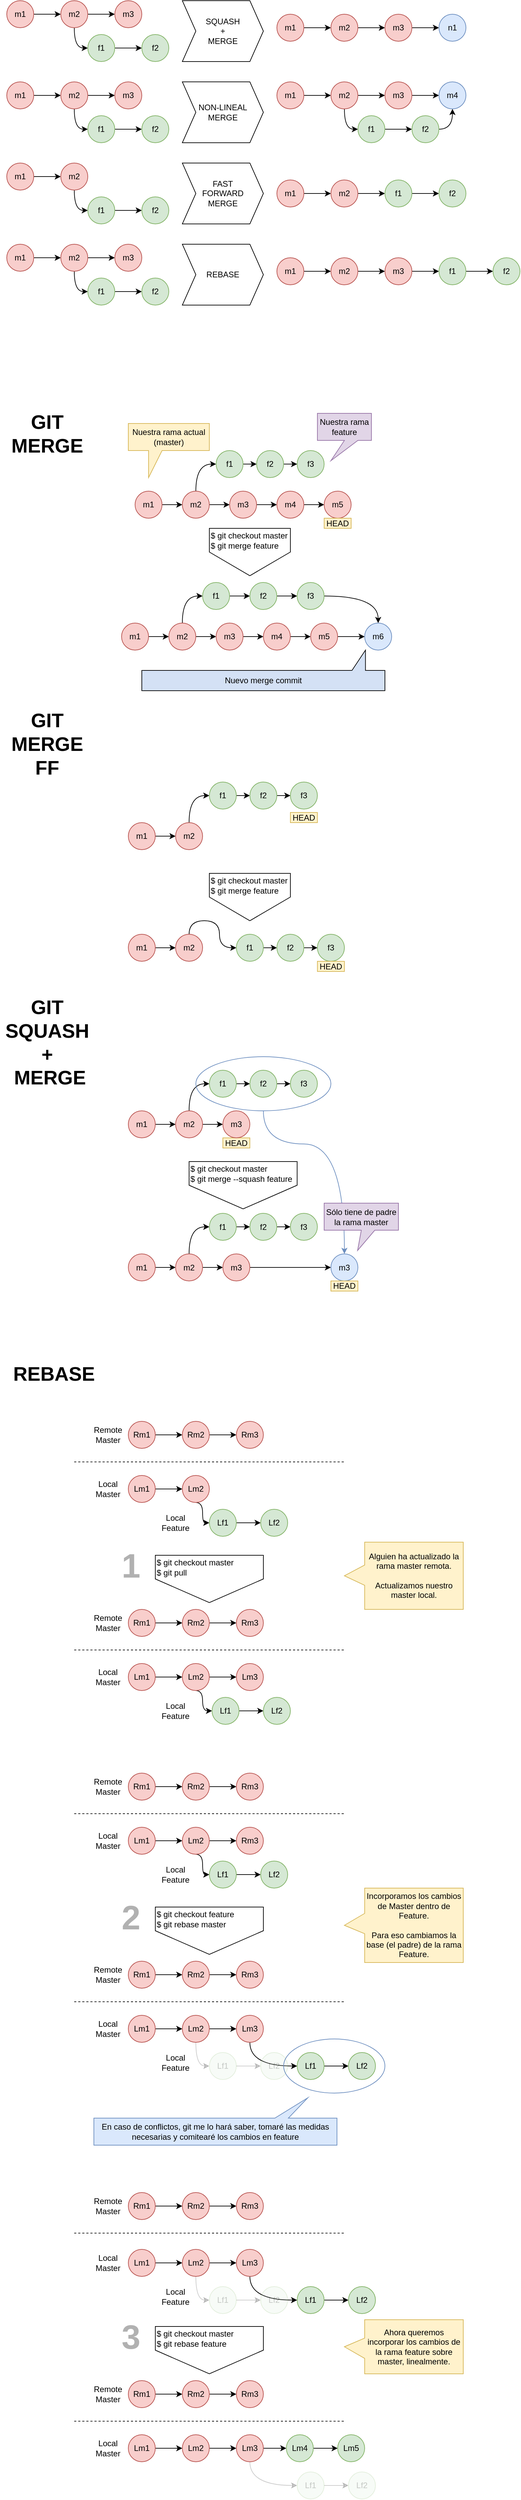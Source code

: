 <mxfile version="20.7.4" type="device"><diagram id="NfsFoJlVNlAb9EgnHHX4" name="Página-1"><mxGraphModel dx="880" dy="538" grid="1" gridSize="10" guides="1" tooltips="1" connect="1" arrows="1" fold="1" page="1" pageScale="1" pageWidth="827" pageHeight="1169" math="0" shadow="0"><root><mxCell id="0"/><mxCell id="1" parent="0"/><mxCell id="KLevEupJX0HMpZmRihhj-4" value="" style="edgeStyle=orthogonalEdgeStyle;rounded=0;orthogonalLoop=1;jettySize=auto;html=1;curved=1;fontColor=#000;labelBorderColor=none;" parent="1" source="KLevEupJX0HMpZmRihhj-2" target="KLevEupJX0HMpZmRihhj-3" edge="1"><mxGeometry relative="1" as="geometry"/></mxCell><mxCell id="KLevEupJX0HMpZmRihhj-2" value="m1" style="ellipse;whiteSpace=wrap;html=1;aspect=fixed;fillColor=#f8cecc;strokeColor=#b85450;rounded=0;fontColor=#000;labelBorderColor=none;" parent="1" vertex="1"><mxGeometry x="20" y="400" width="40" height="40" as="geometry"/></mxCell><mxCell id="KLevEupJX0HMpZmRihhj-6" value="" style="edgeStyle=orthogonalEdgeStyle;rounded=0;orthogonalLoop=1;jettySize=auto;html=1;curved=1;fontColor=#000;labelBorderColor=none;" parent="1" source="KLevEupJX0HMpZmRihhj-3" target="KLevEupJX0HMpZmRihhj-5" edge="1"><mxGeometry relative="1" as="geometry"/></mxCell><mxCell id="KLevEupJX0HMpZmRihhj-11" style="edgeStyle=orthogonalEdgeStyle;rounded=0;orthogonalLoop=1;jettySize=auto;html=1;exitX=0.5;exitY=1;exitDx=0;exitDy=0;entryX=0;entryY=0.5;entryDx=0;entryDy=0;curved=1;fontColor=#000;labelBorderColor=none;" parent="1" source="KLevEupJX0HMpZmRihhj-3" target="KLevEupJX0HMpZmRihhj-8" edge="1"><mxGeometry relative="1" as="geometry"><Array as="points"><mxPoint x="120" y="470"/></Array></mxGeometry></mxCell><mxCell id="KLevEupJX0HMpZmRihhj-3" value="m2" style="ellipse;whiteSpace=wrap;html=1;aspect=fixed;fillColor=#f8cecc;strokeColor=#b85450;rounded=0;fontColor=#000;labelBorderColor=none;" parent="1" vertex="1"><mxGeometry x="100" y="400" width="40" height="40" as="geometry"/></mxCell><mxCell id="KLevEupJX0HMpZmRihhj-5" value="m3" style="ellipse;whiteSpace=wrap;html=1;aspect=fixed;fillColor=#f8cecc;strokeColor=#b85450;rounded=0;fontColor=#000;labelBorderColor=none;" parent="1" vertex="1"><mxGeometry x="180" y="400" width="40" height="40" as="geometry"/></mxCell><mxCell id="KLevEupJX0HMpZmRihhj-7" value="" style="edgeStyle=orthogonalEdgeStyle;rounded=0;orthogonalLoop=1;jettySize=auto;html=1;curved=1;fontColor=#000;labelBorderColor=none;" parent="1" source="KLevEupJX0HMpZmRihhj-8" target="KLevEupJX0HMpZmRihhj-9" edge="1"><mxGeometry relative="1" as="geometry"/></mxCell><mxCell id="KLevEupJX0HMpZmRihhj-8" value="f1" style="ellipse;whiteSpace=wrap;html=1;aspect=fixed;fillColor=#d5e8d4;strokeColor=#82b366;rounded=0;fontColor=#000;labelBorderColor=none;" parent="1" vertex="1"><mxGeometry x="140" y="450" width="40" height="40" as="geometry"/></mxCell><mxCell id="KLevEupJX0HMpZmRihhj-9" value="f2" style="ellipse;whiteSpace=wrap;html=1;aspect=fixed;fillColor=#d5e8d4;strokeColor=#82b366;rounded=0;fontColor=#000;labelBorderColor=none;" parent="1" vertex="1"><mxGeometry x="220" y="450" width="40" height="40" as="geometry"/></mxCell><mxCell id="KLevEupJX0HMpZmRihhj-12" value="" style="edgeStyle=orthogonalEdgeStyle;rounded=0;orthogonalLoop=1;jettySize=auto;html=1;curved=1;fontColor=#000;labelBorderColor=none;" parent="1" source="KLevEupJX0HMpZmRihhj-13" target="KLevEupJX0HMpZmRihhj-16" edge="1"><mxGeometry relative="1" as="geometry"/></mxCell><mxCell id="KLevEupJX0HMpZmRihhj-13" value="m1" style="ellipse;whiteSpace=wrap;html=1;aspect=fixed;fillColor=#f8cecc;strokeColor=#b85450;rounded=0;fontColor=#000;labelBorderColor=none;" parent="1" vertex="1"><mxGeometry x="420" y="420" width="40" height="40" as="geometry"/></mxCell><mxCell id="KLevEupJX0HMpZmRihhj-14" value="" style="edgeStyle=orthogonalEdgeStyle;rounded=0;orthogonalLoop=1;jettySize=auto;html=1;curved=1;fontColor=#000;labelBorderColor=none;" parent="1" source="KLevEupJX0HMpZmRihhj-16" target="KLevEupJX0HMpZmRihhj-17" edge="1"><mxGeometry relative="1" as="geometry"/></mxCell><mxCell id="KLevEupJX0HMpZmRihhj-16" value="m2" style="ellipse;whiteSpace=wrap;html=1;aspect=fixed;fillColor=#f8cecc;strokeColor=#b85450;rounded=0;fontColor=#000;labelBorderColor=none;" parent="1" vertex="1"><mxGeometry x="500" y="420" width="40" height="40" as="geometry"/></mxCell><mxCell id="KLevEupJX0HMpZmRihhj-21" style="edgeStyle=orthogonalEdgeStyle;rounded=0;orthogonalLoop=1;jettySize=auto;html=1;exitX=1;exitY=0.5;exitDx=0;exitDy=0;curved=1;fontColor=#000;labelBorderColor=none;" parent="1" source="KLevEupJX0HMpZmRihhj-17" target="KLevEupJX0HMpZmRihhj-19" edge="1"><mxGeometry relative="1" as="geometry"/></mxCell><mxCell id="KLevEupJX0HMpZmRihhj-17" value="m3" style="ellipse;whiteSpace=wrap;html=1;aspect=fixed;fillColor=#f8cecc;strokeColor=#b85450;rounded=0;fontColor=#000;labelBorderColor=none;" parent="1" vertex="1"><mxGeometry x="580" y="420" width="40" height="40" as="geometry"/></mxCell><mxCell id="KLevEupJX0HMpZmRihhj-18" value="" style="edgeStyle=orthogonalEdgeStyle;rounded=0;orthogonalLoop=1;jettySize=auto;html=1;curved=1;fontColor=#000;labelBorderColor=none;" parent="1" source="KLevEupJX0HMpZmRihhj-19" target="KLevEupJX0HMpZmRihhj-20" edge="1"><mxGeometry relative="1" as="geometry"/></mxCell><mxCell id="KLevEupJX0HMpZmRihhj-19" value="f1" style="ellipse;whiteSpace=wrap;html=1;aspect=fixed;fillColor=#d5e8d4;strokeColor=#82b366;rounded=0;fontColor=#000;labelBorderColor=none;" parent="1" vertex="1"><mxGeometry x="660" y="420" width="40" height="40" as="geometry"/></mxCell><mxCell id="KLevEupJX0HMpZmRihhj-20" value="f2" style="ellipse;whiteSpace=wrap;html=1;aspect=fixed;fillColor=#d5e8d4;strokeColor=#82b366;rounded=0;fontColor=#000;labelBorderColor=none;" parent="1" vertex="1"><mxGeometry x="740" y="420" width="40" height="40" as="geometry"/></mxCell><mxCell id="oF-LnhU5f6RIUMVe4psE-1" value="REBASE" style="shape=step;perimeter=stepPerimeter;whiteSpace=wrap;html=1;fixedSize=1;rounded=0;labelBorderColor=none;" parent="1" vertex="1"><mxGeometry x="280" y="400" width="120" height="90" as="geometry"/></mxCell><mxCell id="oF-LnhU5f6RIUMVe4psE-2" value="" style="edgeStyle=orthogonalEdgeStyle;rounded=0;orthogonalLoop=1;jettySize=auto;html=1;curved=1;fontColor=#000;labelBorderColor=none;" parent="1" source="oF-LnhU5f6RIUMVe4psE-3" target="oF-LnhU5f6RIUMVe4psE-6" edge="1"><mxGeometry relative="1" as="geometry"/></mxCell><mxCell id="oF-LnhU5f6RIUMVe4psE-3" value="m1" style="ellipse;whiteSpace=wrap;html=1;aspect=fixed;fillColor=#f8cecc;strokeColor=#b85450;rounded=0;fontColor=#000;labelBorderColor=none;" parent="1" vertex="1"><mxGeometry x="20" y="40" width="40" height="40" as="geometry"/></mxCell><mxCell id="oF-LnhU5f6RIUMVe4psE-4" value="" style="edgeStyle=orthogonalEdgeStyle;rounded=0;orthogonalLoop=1;jettySize=auto;html=1;curved=1;fontColor=#000;labelBorderColor=none;" parent="1" source="oF-LnhU5f6RIUMVe4psE-6" target="oF-LnhU5f6RIUMVe4psE-7" edge="1"><mxGeometry relative="1" as="geometry"/></mxCell><mxCell id="oF-LnhU5f6RIUMVe4psE-5" style="edgeStyle=orthogonalEdgeStyle;rounded=0;orthogonalLoop=1;jettySize=auto;html=1;exitX=0.5;exitY=1;exitDx=0;exitDy=0;entryX=0;entryY=0.5;entryDx=0;entryDy=0;curved=1;fontColor=#000;labelBorderColor=none;" parent="1" source="oF-LnhU5f6RIUMVe4psE-6" target="oF-LnhU5f6RIUMVe4psE-9" edge="1"><mxGeometry relative="1" as="geometry"><Array as="points"><mxPoint x="120" y="110"/></Array></mxGeometry></mxCell><mxCell id="oF-LnhU5f6RIUMVe4psE-6" value="m2" style="ellipse;whiteSpace=wrap;html=1;aspect=fixed;fillColor=#f8cecc;strokeColor=#b85450;rounded=0;fontColor=#000;labelBorderColor=none;" parent="1" vertex="1"><mxGeometry x="100" y="40" width="40" height="40" as="geometry"/></mxCell><mxCell id="oF-LnhU5f6RIUMVe4psE-7" value="m3" style="ellipse;whiteSpace=wrap;html=1;aspect=fixed;fillColor=#f8cecc;strokeColor=#b85450;rounded=0;fontColor=#000;labelBorderColor=none;" parent="1" vertex="1"><mxGeometry x="180" y="40" width="40" height="40" as="geometry"/></mxCell><mxCell id="oF-LnhU5f6RIUMVe4psE-8" value="" style="edgeStyle=orthogonalEdgeStyle;rounded=0;orthogonalLoop=1;jettySize=auto;html=1;curved=1;fontColor=#000;labelBorderColor=none;" parent="1" source="oF-LnhU5f6RIUMVe4psE-9" target="oF-LnhU5f6RIUMVe4psE-10" edge="1"><mxGeometry relative="1" as="geometry"/></mxCell><mxCell id="oF-LnhU5f6RIUMVe4psE-9" value="f1" style="ellipse;whiteSpace=wrap;html=1;aspect=fixed;fillColor=#d5e8d4;strokeColor=#82b366;rounded=0;fontColor=#000;labelBorderColor=none;" parent="1" vertex="1"><mxGeometry x="140" y="90" width="40" height="40" as="geometry"/></mxCell><mxCell id="oF-LnhU5f6RIUMVe4psE-10" value="f2" style="ellipse;whiteSpace=wrap;html=1;aspect=fixed;fillColor=#d5e8d4;strokeColor=#82b366;rounded=0;fontColor=#000;labelBorderColor=none;" parent="1" vertex="1"><mxGeometry x="220" y="90" width="40" height="40" as="geometry"/></mxCell><mxCell id="oF-LnhU5f6RIUMVe4psE-11" value="" style="edgeStyle=orthogonalEdgeStyle;rounded=0;orthogonalLoop=1;jettySize=auto;html=1;curved=1;fontColor=#000;labelBorderColor=none;" parent="1" source="oF-LnhU5f6RIUMVe4psE-12" target="oF-LnhU5f6RIUMVe4psE-14" edge="1"><mxGeometry relative="1" as="geometry"/></mxCell><mxCell id="oF-LnhU5f6RIUMVe4psE-12" value="m1" style="ellipse;whiteSpace=wrap;html=1;aspect=fixed;fillColor=#f8cecc;strokeColor=#b85450;rounded=0;fontColor=#000;labelBorderColor=none;" parent="1" vertex="1"><mxGeometry x="420" y="60" width="40" height="40" as="geometry"/></mxCell><mxCell id="oF-LnhU5f6RIUMVe4psE-13" value="" style="edgeStyle=orthogonalEdgeStyle;rounded=0;orthogonalLoop=1;jettySize=auto;html=1;curved=1;fontColor=#000;labelBorderColor=none;" parent="1" source="oF-LnhU5f6RIUMVe4psE-14" target="oF-LnhU5f6RIUMVe4psE-16" edge="1"><mxGeometry relative="1" as="geometry"/></mxCell><mxCell id="oF-LnhU5f6RIUMVe4psE-14" value="m2" style="ellipse;whiteSpace=wrap;html=1;aspect=fixed;fillColor=#f8cecc;strokeColor=#b85450;rounded=0;fontColor=#000;labelBorderColor=none;" parent="1" vertex="1"><mxGeometry x="500" y="60" width="40" height="40" as="geometry"/></mxCell><mxCell id="oF-LnhU5f6RIUMVe4psE-15" style="edgeStyle=orthogonalEdgeStyle;rounded=0;orthogonalLoop=1;jettySize=auto;html=1;exitX=1;exitY=0.5;exitDx=0;exitDy=0;curved=1;fontColor=#000;labelBorderColor=none;" parent="1" source="oF-LnhU5f6RIUMVe4psE-16" target="oF-LnhU5f6RIUMVe4psE-18" edge="1"><mxGeometry relative="1" as="geometry"/></mxCell><mxCell id="oF-LnhU5f6RIUMVe4psE-16" value="m3" style="ellipse;whiteSpace=wrap;html=1;aspect=fixed;fillColor=#f8cecc;strokeColor=#b85450;rounded=0;fontColor=#000;labelBorderColor=none;" parent="1" vertex="1"><mxGeometry x="580" y="60" width="40" height="40" as="geometry"/></mxCell><mxCell id="oF-LnhU5f6RIUMVe4psE-18" value="n1" style="ellipse;whiteSpace=wrap;html=1;aspect=fixed;fillColor=#dae8fc;strokeColor=#6c8ebf;rounded=0;fontColor=#000;labelBorderColor=none;" parent="1" vertex="1"><mxGeometry x="660" y="60" width="40" height="40" as="geometry"/></mxCell><mxCell id="oF-LnhU5f6RIUMVe4psE-20" value="SQUASH&lt;br&gt;+&lt;br&gt;MERGE" style="shape=step;perimeter=stepPerimeter;whiteSpace=wrap;html=1;fixedSize=1;rounded=0;labelBorderColor=none;" parent="1" vertex="1"><mxGeometry x="280" y="40" width="120" height="90" as="geometry"/></mxCell><mxCell id="oF-LnhU5f6RIUMVe4psE-21" value="" style="edgeStyle=orthogonalEdgeStyle;rounded=0;orthogonalLoop=1;jettySize=auto;html=1;curved=1;fontColor=#000;labelBorderColor=none;" parent="1" source="oF-LnhU5f6RIUMVe4psE-22" target="oF-LnhU5f6RIUMVe4psE-25" edge="1"><mxGeometry relative="1" as="geometry"/></mxCell><mxCell id="oF-LnhU5f6RIUMVe4psE-22" value="m1" style="ellipse;whiteSpace=wrap;html=1;aspect=fixed;fillColor=#f8cecc;strokeColor=#b85450;rounded=0;fontColor=#000;labelBorderColor=none;" parent="1" vertex="1"><mxGeometry x="20" y="160" width="40" height="40" as="geometry"/></mxCell><mxCell id="oF-LnhU5f6RIUMVe4psE-23" value="" style="edgeStyle=orthogonalEdgeStyle;rounded=0;orthogonalLoop=1;jettySize=auto;html=1;curved=1;fontColor=#000;labelBorderColor=none;" parent="1" source="oF-LnhU5f6RIUMVe4psE-25" target="oF-LnhU5f6RIUMVe4psE-26" edge="1"><mxGeometry relative="1" as="geometry"/></mxCell><mxCell id="oF-LnhU5f6RIUMVe4psE-24" style="edgeStyle=orthogonalEdgeStyle;rounded=0;orthogonalLoop=1;jettySize=auto;html=1;exitX=0.5;exitY=1;exitDx=0;exitDy=0;entryX=0;entryY=0.5;entryDx=0;entryDy=0;curved=1;fontColor=#000;labelBorderColor=none;" parent="1" source="oF-LnhU5f6RIUMVe4psE-25" target="oF-LnhU5f6RIUMVe4psE-28" edge="1"><mxGeometry relative="1" as="geometry"><Array as="points"><mxPoint x="120" y="230"/></Array></mxGeometry></mxCell><mxCell id="oF-LnhU5f6RIUMVe4psE-25" value="m2" style="ellipse;whiteSpace=wrap;html=1;aspect=fixed;fillColor=#f8cecc;strokeColor=#b85450;rounded=0;fontColor=#000;labelBorderColor=none;" parent="1" vertex="1"><mxGeometry x="100" y="160" width="40" height="40" as="geometry"/></mxCell><mxCell id="oF-LnhU5f6RIUMVe4psE-26" value="m3" style="ellipse;whiteSpace=wrap;html=1;aspect=fixed;fillColor=#f8cecc;strokeColor=#b85450;rounded=0;fontColor=#000;labelBorderColor=none;" parent="1" vertex="1"><mxGeometry x="180" y="160" width="40" height="40" as="geometry"/></mxCell><mxCell id="oF-LnhU5f6RIUMVe4psE-27" value="" style="edgeStyle=orthogonalEdgeStyle;rounded=0;orthogonalLoop=1;jettySize=auto;html=1;curved=1;fontColor=#000;labelBorderColor=none;" parent="1" source="oF-LnhU5f6RIUMVe4psE-28" target="oF-LnhU5f6RIUMVe4psE-29" edge="1"><mxGeometry relative="1" as="geometry"/></mxCell><mxCell id="oF-LnhU5f6RIUMVe4psE-28" value="f1" style="ellipse;whiteSpace=wrap;html=1;aspect=fixed;fillColor=#d5e8d4;strokeColor=#82b366;rounded=0;fontColor=#000;labelBorderColor=none;" parent="1" vertex="1"><mxGeometry x="140" y="210" width="40" height="40" as="geometry"/></mxCell><mxCell id="oF-LnhU5f6RIUMVe4psE-29" value="f2" style="ellipse;whiteSpace=wrap;html=1;aspect=fixed;fillColor=#d5e8d4;strokeColor=#82b366;rounded=0;fontColor=#000;labelBorderColor=none;" parent="1" vertex="1"><mxGeometry x="220" y="210" width="40" height="40" as="geometry"/></mxCell><mxCell id="oF-LnhU5f6RIUMVe4psE-37" value="NON-LINEAL&lt;br&gt;MERGE" style="shape=step;perimeter=stepPerimeter;whiteSpace=wrap;html=1;fixedSize=1;rounded=0;labelBorderColor=none;" parent="1" vertex="1"><mxGeometry x="280" y="160" width="120" height="90" as="geometry"/></mxCell><mxCell id="oF-LnhU5f6RIUMVe4psE-38" value="" style="edgeStyle=orthogonalEdgeStyle;rounded=0;orthogonalLoop=1;jettySize=auto;html=1;curved=1;fontColor=#000;labelBorderColor=none;" parent="1" source="oF-LnhU5f6RIUMVe4psE-39" target="oF-LnhU5f6RIUMVe4psE-42" edge="1"><mxGeometry relative="1" as="geometry"/></mxCell><mxCell id="oF-LnhU5f6RIUMVe4psE-39" value="m1" style="ellipse;whiteSpace=wrap;html=1;aspect=fixed;fillColor=#f8cecc;strokeColor=#b85450;rounded=0;fontColor=#000;labelBorderColor=none;" parent="1" vertex="1"><mxGeometry x="420" y="160" width="40" height="40" as="geometry"/></mxCell><mxCell id="oF-LnhU5f6RIUMVe4psE-40" value="" style="edgeStyle=orthogonalEdgeStyle;rounded=0;orthogonalLoop=1;jettySize=auto;html=1;curved=1;fontColor=#000;labelBorderColor=none;" parent="1" source="oF-LnhU5f6RIUMVe4psE-42" target="oF-LnhU5f6RIUMVe4psE-43" edge="1"><mxGeometry relative="1" as="geometry"/></mxCell><mxCell id="oF-LnhU5f6RIUMVe4psE-41" style="edgeStyle=orthogonalEdgeStyle;rounded=0;orthogonalLoop=1;jettySize=auto;html=1;exitX=0.5;exitY=1;exitDx=0;exitDy=0;entryX=0;entryY=0.5;entryDx=0;entryDy=0;curved=1;fontColor=#000;labelBorderColor=none;" parent="1" source="oF-LnhU5f6RIUMVe4psE-42" target="oF-LnhU5f6RIUMVe4psE-45" edge="1"><mxGeometry relative="1" as="geometry"><Array as="points"><mxPoint x="520" y="230"/></Array></mxGeometry></mxCell><mxCell id="oF-LnhU5f6RIUMVe4psE-42" value="m2" style="ellipse;whiteSpace=wrap;html=1;aspect=fixed;fillColor=#f8cecc;strokeColor=#b85450;rounded=0;fontColor=#000;labelBorderColor=none;" parent="1" vertex="1"><mxGeometry x="500" y="160" width="40" height="40" as="geometry"/></mxCell><mxCell id="oF-LnhU5f6RIUMVe4psE-48" value="" style="edgeStyle=orthogonalEdgeStyle;rounded=0;orthogonalLoop=1;jettySize=auto;html=1;curved=1;fontColor=#000;labelBorderColor=none;" parent="1" source="oF-LnhU5f6RIUMVe4psE-43" target="oF-LnhU5f6RIUMVe4psE-47" edge="1"><mxGeometry relative="1" as="geometry"/></mxCell><mxCell id="oF-LnhU5f6RIUMVe4psE-43" value="m3" style="ellipse;whiteSpace=wrap;html=1;aspect=fixed;fillColor=#f8cecc;strokeColor=#b85450;rounded=0;fontColor=#000;labelBorderColor=none;" parent="1" vertex="1"><mxGeometry x="580" y="160" width="40" height="40" as="geometry"/></mxCell><mxCell id="oF-LnhU5f6RIUMVe4psE-44" value="" style="edgeStyle=orthogonalEdgeStyle;rounded=0;orthogonalLoop=1;jettySize=auto;html=1;curved=1;fontColor=#000;labelBorderColor=none;" parent="1" source="oF-LnhU5f6RIUMVe4psE-45" target="oF-LnhU5f6RIUMVe4psE-46" edge="1"><mxGeometry relative="1" as="geometry"/></mxCell><mxCell id="oF-LnhU5f6RIUMVe4psE-45" value="f1" style="ellipse;whiteSpace=wrap;html=1;aspect=fixed;fillColor=#d5e8d4;strokeColor=#82b366;rounded=0;fontColor=#000;labelBorderColor=none;" parent="1" vertex="1"><mxGeometry x="540" y="210" width="40" height="40" as="geometry"/></mxCell><mxCell id="oF-LnhU5f6RIUMVe4psE-49" style="edgeStyle=orthogonalEdgeStyle;rounded=0;orthogonalLoop=1;jettySize=auto;html=1;exitX=1;exitY=0.5;exitDx=0;exitDy=0;entryX=0.5;entryY=1;entryDx=0;entryDy=0;curved=1;fontColor=#000;labelBorderColor=none;" parent="1" source="oF-LnhU5f6RIUMVe4psE-46" target="oF-LnhU5f6RIUMVe4psE-47" edge="1"><mxGeometry relative="1" as="geometry"/></mxCell><mxCell id="oF-LnhU5f6RIUMVe4psE-46" value="f2" style="ellipse;whiteSpace=wrap;html=1;aspect=fixed;fillColor=#d5e8d4;strokeColor=#82b366;rounded=0;fontColor=#000;labelBorderColor=none;" parent="1" vertex="1"><mxGeometry x="620" y="210" width="40" height="40" as="geometry"/></mxCell><mxCell id="oF-LnhU5f6RIUMVe4psE-47" value="m4" style="ellipse;whiteSpace=wrap;html=1;aspect=fixed;fillColor=#dae8fc;strokeColor=#6c8ebf;rounded=0;fontColor=#000;labelBorderColor=none;" parent="1" vertex="1"><mxGeometry x="660" y="160" width="40" height="40" as="geometry"/></mxCell><mxCell id="oF-LnhU5f6RIUMVe4psE-50" value="" style="edgeStyle=orthogonalEdgeStyle;rounded=0;orthogonalLoop=1;jettySize=auto;html=1;curved=1;fontColor=#000;labelBorderColor=none;" parent="1" source="oF-LnhU5f6RIUMVe4psE-51" target="oF-LnhU5f6RIUMVe4psE-54" edge="1"><mxGeometry relative="1" as="geometry"/></mxCell><mxCell id="oF-LnhU5f6RIUMVe4psE-51" value="m1" style="ellipse;whiteSpace=wrap;html=1;aspect=fixed;fillColor=#f8cecc;strokeColor=#b85450;rounded=0;fontColor=#000;labelBorderColor=none;" parent="1" vertex="1"><mxGeometry x="20" y="280" width="40" height="40" as="geometry"/></mxCell><mxCell id="oF-LnhU5f6RIUMVe4psE-53" style="edgeStyle=orthogonalEdgeStyle;rounded=0;orthogonalLoop=1;jettySize=auto;html=1;exitX=0.5;exitY=1;exitDx=0;exitDy=0;entryX=0;entryY=0.5;entryDx=0;entryDy=0;curved=1;fontColor=#000;labelBorderColor=none;" parent="1" source="oF-LnhU5f6RIUMVe4psE-54" target="oF-LnhU5f6RIUMVe4psE-57" edge="1"><mxGeometry relative="1" as="geometry"><Array as="points"><mxPoint x="120" y="350"/></Array></mxGeometry></mxCell><mxCell id="oF-LnhU5f6RIUMVe4psE-54" value="m2" style="ellipse;whiteSpace=wrap;html=1;aspect=fixed;fillColor=#f8cecc;strokeColor=#b85450;rounded=0;fontColor=#000;labelBorderColor=none;" parent="1" vertex="1"><mxGeometry x="100" y="280" width="40" height="40" as="geometry"/></mxCell><mxCell id="oF-LnhU5f6RIUMVe4psE-56" value="" style="edgeStyle=orthogonalEdgeStyle;rounded=0;orthogonalLoop=1;jettySize=auto;html=1;curved=1;fontColor=#000;labelBorderColor=none;" parent="1" source="oF-LnhU5f6RIUMVe4psE-57" target="oF-LnhU5f6RIUMVe4psE-58" edge="1"><mxGeometry relative="1" as="geometry"/></mxCell><mxCell id="oF-LnhU5f6RIUMVe4psE-57" value="f1" style="ellipse;whiteSpace=wrap;html=1;aspect=fixed;fillColor=#d5e8d4;strokeColor=#82b366;rounded=0;fontColor=#000;labelBorderColor=none;" parent="1" vertex="1"><mxGeometry x="140" y="330" width="40" height="40" as="geometry"/></mxCell><mxCell id="oF-LnhU5f6RIUMVe4psE-58" value="f2" style="ellipse;whiteSpace=wrap;html=1;aspect=fixed;fillColor=#d5e8d4;strokeColor=#82b366;rounded=0;fontColor=#000;labelBorderColor=none;" parent="1" vertex="1"><mxGeometry x="220" y="330" width="40" height="40" as="geometry"/></mxCell><mxCell id="oF-LnhU5f6RIUMVe4psE-59" value="FAST&lt;br&gt;FORWARD&lt;br&gt;MERGE" style="shape=step;perimeter=stepPerimeter;whiteSpace=wrap;html=1;fixedSize=1;rounded=0;labelBorderColor=none;" parent="1" vertex="1"><mxGeometry x="280" y="280" width="120" height="90" as="geometry"/></mxCell><mxCell id="oF-LnhU5f6RIUMVe4psE-60" value="" style="edgeStyle=orthogonalEdgeStyle;rounded=0;orthogonalLoop=1;jettySize=auto;html=1;curved=1;fontColor=#000;labelBorderColor=none;" parent="1" source="oF-LnhU5f6RIUMVe4psE-61" target="oF-LnhU5f6RIUMVe4psE-64" edge="1"><mxGeometry relative="1" as="geometry"/></mxCell><mxCell id="oF-LnhU5f6RIUMVe4psE-61" value="m1" style="ellipse;whiteSpace=wrap;html=1;aspect=fixed;fillColor=#f8cecc;strokeColor=#b85450;rounded=0;fontColor=#000;labelBorderColor=none;" parent="1" vertex="1"><mxGeometry x="420" y="305" width="40" height="40" as="geometry"/></mxCell><mxCell id="oF-LnhU5f6RIUMVe4psE-73" style="edgeStyle=orthogonalEdgeStyle;rounded=0;orthogonalLoop=1;jettySize=auto;html=1;exitX=1;exitY=0.5;exitDx=0;exitDy=0;fontColor=#000;labelBorderColor=none;" parent="1" source="oF-LnhU5f6RIUMVe4psE-64" target="oF-LnhU5f6RIUMVe4psE-68" edge="1"><mxGeometry relative="1" as="geometry"/></mxCell><mxCell id="oF-LnhU5f6RIUMVe4psE-64" value="m2" style="ellipse;whiteSpace=wrap;html=1;aspect=fixed;fillColor=#f8cecc;strokeColor=#b85450;rounded=0;fontColor=#000;labelBorderColor=none;" parent="1" vertex="1"><mxGeometry x="500" y="305" width="40" height="40" as="geometry"/></mxCell><mxCell id="oF-LnhU5f6RIUMVe4psE-67" value="" style="edgeStyle=orthogonalEdgeStyle;rounded=0;orthogonalLoop=1;jettySize=auto;html=1;curved=1;fontColor=#000;labelBorderColor=none;" parent="1" source="oF-LnhU5f6RIUMVe4psE-68" target="oF-LnhU5f6RIUMVe4psE-70" edge="1"><mxGeometry relative="1" as="geometry"/></mxCell><mxCell id="oF-LnhU5f6RIUMVe4psE-68" value="f1" style="ellipse;whiteSpace=wrap;html=1;aspect=fixed;fillColor=#d5e8d4;strokeColor=#82b366;rounded=0;fontColor=#000;labelBorderColor=none;" parent="1" vertex="1"><mxGeometry x="580" y="305" width="40" height="40" as="geometry"/></mxCell><mxCell id="oF-LnhU5f6RIUMVe4psE-70" value="f2" style="ellipse;whiteSpace=wrap;html=1;aspect=fixed;fillColor=#d5e8d4;strokeColor=#82b366;rounded=0;fontColor=#000;labelBorderColor=none;" parent="1" vertex="1"><mxGeometry x="660" y="305" width="40" height="40" as="geometry"/></mxCell><mxCell id="fdySOvySOQ8DdbLRCOHI-2" value="" style="edgeStyle=orthogonalEdgeStyle;rounded=0;orthogonalLoop=1;jettySize=auto;html=1;curved=1;fontColor=#000;labelBorderColor=none;" parent="1" source="fdySOvySOQ8DdbLRCOHI-3" target="fdySOvySOQ8DdbLRCOHI-5" edge="1"><mxGeometry relative="1" as="geometry"/></mxCell><mxCell id="fdySOvySOQ8DdbLRCOHI-3" value="m1" style="ellipse;whiteSpace=wrap;html=1;aspect=fixed;fillColor=#f8cecc;strokeColor=#b85450;rounded=0;fontColor=#000;labelBorderColor=none;" parent="1" vertex="1"><mxGeometry x="210" y="765" width="40" height="40" as="geometry"/></mxCell><mxCell id="fdySOvySOQ8DdbLRCOHI-20" value="" style="edgeStyle=orthogonalEdgeStyle;rounded=0;orthogonalLoop=1;jettySize=auto;html=1;" parent="1" source="fdySOvySOQ8DdbLRCOHI-5" target="fdySOvySOQ8DdbLRCOHI-19" edge="1"><mxGeometry relative="1" as="geometry"/></mxCell><mxCell id="fdySOvySOQ8DdbLRCOHI-30" style="edgeStyle=orthogonalEdgeStyle;rounded=0;orthogonalLoop=1;jettySize=auto;html=1;exitX=0.5;exitY=0;exitDx=0;exitDy=0;entryX=0;entryY=0.5;entryDx=0;entryDy=0;curved=1;" parent="1" source="fdySOvySOQ8DdbLRCOHI-5" target="fdySOvySOQ8DdbLRCOHI-7" edge="1"><mxGeometry relative="1" as="geometry"/></mxCell><mxCell id="fdySOvySOQ8DdbLRCOHI-5" value="m2" style="ellipse;whiteSpace=wrap;html=1;aspect=fixed;fillColor=#f8cecc;strokeColor=#b85450;rounded=0;fontColor=#000;labelBorderColor=none;" parent="1" vertex="1"><mxGeometry x="280" y="765" width="40" height="40" as="geometry"/></mxCell><mxCell id="fdySOvySOQ8DdbLRCOHI-6" value="" style="edgeStyle=orthogonalEdgeStyle;rounded=0;orthogonalLoop=1;jettySize=auto;html=1;curved=1;fontColor=#000;labelBorderColor=none;" parent="1" source="fdySOvySOQ8DdbLRCOHI-7" target="fdySOvySOQ8DdbLRCOHI-8" edge="1"><mxGeometry relative="1" as="geometry"/></mxCell><mxCell id="fdySOvySOQ8DdbLRCOHI-7" value="f1" style="ellipse;whiteSpace=wrap;html=1;aspect=fixed;fillColor=#d5e8d4;strokeColor=#82b366;rounded=0;fontColor=#000;labelBorderColor=none;" parent="1" vertex="1"><mxGeometry x="330" y="705" width="40" height="40" as="geometry"/></mxCell><mxCell id="fdySOvySOQ8DdbLRCOHI-26" value="" style="edgeStyle=orthogonalEdgeStyle;rounded=0;orthogonalLoop=1;jettySize=auto;html=1;" parent="1" source="fdySOvySOQ8DdbLRCOHI-8" target="fdySOvySOQ8DdbLRCOHI-25" edge="1"><mxGeometry relative="1" as="geometry"/></mxCell><mxCell id="fdySOvySOQ8DdbLRCOHI-8" value="f2" style="ellipse;whiteSpace=wrap;html=1;aspect=fixed;fillColor=#d5e8d4;strokeColor=#82b366;rounded=0;fontColor=#000;labelBorderColor=none;" parent="1" vertex="1"><mxGeometry x="390" y="705" width="40" height="40" as="geometry"/></mxCell><mxCell id="fdySOvySOQ8DdbLRCOHI-22" value="" style="edgeStyle=orthogonalEdgeStyle;rounded=0;orthogonalLoop=1;jettySize=auto;html=1;" parent="1" source="fdySOvySOQ8DdbLRCOHI-19" target="fdySOvySOQ8DdbLRCOHI-21" edge="1"><mxGeometry relative="1" as="geometry"/></mxCell><mxCell id="fdySOvySOQ8DdbLRCOHI-19" value="m3" style="ellipse;whiteSpace=wrap;html=1;aspect=fixed;fillColor=#f8cecc;strokeColor=#b85450;rounded=0;fontColor=#000;labelBorderColor=none;" parent="1" vertex="1"><mxGeometry x="350" y="765" width="40" height="40" as="geometry"/></mxCell><mxCell id="fdySOvySOQ8DdbLRCOHI-24" value="" style="edgeStyle=orthogonalEdgeStyle;rounded=0;orthogonalLoop=1;jettySize=auto;html=1;" parent="1" source="fdySOvySOQ8DdbLRCOHI-21" target="fdySOvySOQ8DdbLRCOHI-23" edge="1"><mxGeometry relative="1" as="geometry"/></mxCell><mxCell id="fdySOvySOQ8DdbLRCOHI-21" value="m4" style="ellipse;whiteSpace=wrap;html=1;aspect=fixed;fillColor=#f8cecc;strokeColor=#b85450;rounded=0;fontColor=#000;labelBorderColor=none;" parent="1" vertex="1"><mxGeometry x="420" y="765" width="40" height="40" as="geometry"/></mxCell><mxCell id="fdySOvySOQ8DdbLRCOHI-23" value="m5" style="ellipse;whiteSpace=wrap;html=1;aspect=fixed;fillColor=#f8cecc;strokeColor=#b85450;rounded=0;fontColor=#000;labelBorderColor=none;" parent="1" vertex="1"><mxGeometry x="490" y="765" width="40" height="40" as="geometry"/></mxCell><mxCell id="fdySOvySOQ8DdbLRCOHI-25" value="f3" style="ellipse;whiteSpace=wrap;html=1;aspect=fixed;fillColor=#d5e8d4;strokeColor=#82b366;rounded=0;fontColor=#000;labelBorderColor=none;" parent="1" vertex="1"><mxGeometry x="450" y="705" width="40" height="40" as="geometry"/></mxCell><mxCell id="fdySOvySOQ8DdbLRCOHI-31" value="" style="edgeStyle=orthogonalEdgeStyle;rounded=0;orthogonalLoop=1;jettySize=auto;html=1;curved=1;fontColor=#000;labelBorderColor=none;" parent="1" source="fdySOvySOQ8DdbLRCOHI-32" target="fdySOvySOQ8DdbLRCOHI-35" edge="1"><mxGeometry relative="1" as="geometry"/></mxCell><mxCell id="fdySOvySOQ8DdbLRCOHI-32" value="m1" style="ellipse;whiteSpace=wrap;html=1;aspect=fixed;fillColor=#f8cecc;strokeColor=#b85450;rounded=0;fontColor=#000;labelBorderColor=none;" parent="1" vertex="1"><mxGeometry x="190" y="960" width="40" height="40" as="geometry"/></mxCell><mxCell id="fdySOvySOQ8DdbLRCOHI-33" value="" style="edgeStyle=orthogonalEdgeStyle;rounded=0;orthogonalLoop=1;jettySize=auto;html=1;" parent="1" source="fdySOvySOQ8DdbLRCOHI-35" target="fdySOvySOQ8DdbLRCOHI-41" edge="1"><mxGeometry relative="1" as="geometry"/></mxCell><mxCell id="fdySOvySOQ8DdbLRCOHI-34" style="edgeStyle=orthogonalEdgeStyle;rounded=0;orthogonalLoop=1;jettySize=auto;html=1;exitX=0.5;exitY=0;exitDx=0;exitDy=0;entryX=0;entryY=0.5;entryDx=0;entryDy=0;curved=1;" parent="1" source="fdySOvySOQ8DdbLRCOHI-35" target="fdySOvySOQ8DdbLRCOHI-37" edge="1"><mxGeometry relative="1" as="geometry"/></mxCell><mxCell id="fdySOvySOQ8DdbLRCOHI-35" value="m2" style="ellipse;whiteSpace=wrap;html=1;aspect=fixed;fillColor=#f8cecc;strokeColor=#b85450;rounded=0;fontColor=#000;labelBorderColor=none;" parent="1" vertex="1"><mxGeometry x="260" y="960" width="40" height="40" as="geometry"/></mxCell><mxCell id="fdySOvySOQ8DdbLRCOHI-36" value="" style="edgeStyle=orthogonalEdgeStyle;rounded=0;orthogonalLoop=1;jettySize=auto;html=1;curved=1;fontColor=#000;labelBorderColor=none;" parent="1" source="fdySOvySOQ8DdbLRCOHI-37" target="fdySOvySOQ8DdbLRCOHI-39" edge="1"><mxGeometry relative="1" as="geometry"/></mxCell><mxCell id="fdySOvySOQ8DdbLRCOHI-37" value="f1" style="ellipse;whiteSpace=wrap;html=1;aspect=fixed;fillColor=#d5e8d4;strokeColor=#82b366;rounded=0;fontColor=#000;labelBorderColor=none;" parent="1" vertex="1"><mxGeometry x="310" y="900" width="40" height="40" as="geometry"/></mxCell><mxCell id="fdySOvySOQ8DdbLRCOHI-38" value="" style="edgeStyle=orthogonalEdgeStyle;rounded=0;orthogonalLoop=1;jettySize=auto;html=1;" parent="1" source="fdySOvySOQ8DdbLRCOHI-39" target="fdySOvySOQ8DdbLRCOHI-45" edge="1"><mxGeometry relative="1" as="geometry"/></mxCell><mxCell id="fdySOvySOQ8DdbLRCOHI-39" value="f2" style="ellipse;whiteSpace=wrap;html=1;aspect=fixed;fillColor=#d5e8d4;strokeColor=#82b366;rounded=0;fontColor=#000;labelBorderColor=none;" parent="1" vertex="1"><mxGeometry x="380" y="900" width="40" height="40" as="geometry"/></mxCell><mxCell id="fdySOvySOQ8DdbLRCOHI-40" value="" style="edgeStyle=orthogonalEdgeStyle;rounded=0;orthogonalLoop=1;jettySize=auto;html=1;" parent="1" source="fdySOvySOQ8DdbLRCOHI-41" target="fdySOvySOQ8DdbLRCOHI-43" edge="1"><mxGeometry relative="1" as="geometry"/></mxCell><mxCell id="fdySOvySOQ8DdbLRCOHI-41" value="m3" style="ellipse;whiteSpace=wrap;html=1;aspect=fixed;fillColor=#f8cecc;strokeColor=#b85450;rounded=0;fontColor=#000;labelBorderColor=none;" parent="1" vertex="1"><mxGeometry x="330" y="960" width="40" height="40" as="geometry"/></mxCell><mxCell id="Uo3Jcxi6PAcLLDa-Hi9B-31" value="" style="edgeStyle=orthogonalEdgeStyle;curved=1;rounded=0;orthogonalLoop=1;jettySize=auto;html=1;" parent="1" source="fdySOvySOQ8DdbLRCOHI-43" target="Uo3Jcxi6PAcLLDa-Hi9B-30" edge="1"><mxGeometry relative="1" as="geometry"/></mxCell><mxCell id="fdySOvySOQ8DdbLRCOHI-43" value="m4" style="ellipse;whiteSpace=wrap;html=1;aspect=fixed;fillColor=#f8cecc;strokeColor=#b85450;rounded=0;fontColor=#000;labelBorderColor=none;" parent="1" vertex="1"><mxGeometry x="400" y="960" width="40" height="40" as="geometry"/></mxCell><mxCell id="fdySOvySOQ8DdbLRCOHI-48" style="edgeStyle=orthogonalEdgeStyle;curved=1;rounded=0;orthogonalLoop=1;jettySize=auto;html=1;exitX=1;exitY=0.5;exitDx=0;exitDy=0;fontColor=#000000;" parent="1" source="fdySOvySOQ8DdbLRCOHI-45" target="fdySOvySOQ8DdbLRCOHI-46" edge="1"><mxGeometry relative="1" as="geometry"/></mxCell><mxCell id="fdySOvySOQ8DdbLRCOHI-45" value="f3" style="ellipse;whiteSpace=wrap;html=1;aspect=fixed;fillColor=#d5e8d4;strokeColor=#82b366;rounded=0;fontColor=#000;labelBorderColor=none;" parent="1" vertex="1"><mxGeometry x="450" y="900" width="40" height="40" as="geometry"/></mxCell><mxCell id="fdySOvySOQ8DdbLRCOHI-46" value="m6" style="ellipse;whiteSpace=wrap;html=1;aspect=fixed;fillColor=#dae8fc;strokeColor=#6c8ebf;rounded=0;labelBorderColor=none;" parent="1" vertex="1"><mxGeometry x="550" y="960" width="40" height="40" as="geometry"/></mxCell><mxCell id="fdySOvySOQ8DdbLRCOHI-49" value="Nuestra rama actual&lt;br&gt;(master)" style="shape=callout;whiteSpace=wrap;html=1;perimeter=calloutPerimeter;fillColor=#fff2cc;size=40;position=0.25;base=20;strokeColor=#d6b656;position2=0.25;" parent="1" vertex="1"><mxGeometry x="200" y="665" width="120" height="80" as="geometry"/></mxCell><mxCell id="fdySOvySOQ8DdbLRCOHI-50" value="Nuestra rama&lt;br&gt;feature" style="shape=callout;whiteSpace=wrap;html=1;perimeter=calloutPerimeter;fillColor=#e1d5e7;strokeColor=#9673a6;position2=0.25;" parent="1" vertex="1"><mxGeometry x="480" y="650" width="80" height="70" as="geometry"/></mxCell><mxCell id="fdySOvySOQ8DdbLRCOHI-52" value="&lt;br&gt;$ git checkout master&lt;br&gt;$ git merge feature" style="shape=callout;whiteSpace=wrap;html=1;perimeter=calloutPerimeter;size=35;position=0;base=120;position2=0.5;align=left;verticalAlign=bottom;" parent="1" vertex="1"><mxGeometry x="320" y="820" width="120" height="70" as="geometry"/></mxCell><mxCell id="fdySOvySOQ8DdbLRCOHI-53" value="HEAD" style="text;html=1;strokeColor=#d6b656;fillColor=#fff2cc;align=center;verticalAlign=middle;whiteSpace=wrap;rounded=0;" parent="1" vertex="1"><mxGeometry x="490" y="805" width="40" height="15" as="geometry"/></mxCell><mxCell id="fdySOvySOQ8DdbLRCOHI-59" value="Nuevo merge commit" style="shape=callout;whiteSpace=wrap;html=1;perimeter=calloutPerimeter;fontColor=#000000;fillColor=#D4E1F5;direction=west;base=20;size=30;position=0.08;position2=0.08;" parent="1" vertex="1"><mxGeometry x="220" y="1000" width="360" height="60" as="geometry"/></mxCell><mxCell id="fdySOvySOQ8DdbLRCOHI-60" value="GIT MERGE" style="text;html=1;strokeColor=none;fillColor=none;align=center;verticalAlign=middle;whiteSpace=wrap;rounded=0;fontColor=#000000;fontStyle=1;fontSize=29;" parent="1" vertex="1"><mxGeometry x="10" y="650" width="140" height="60" as="geometry"/></mxCell><mxCell id="fdySOvySOQ8DdbLRCOHI-61" value="GIT MERGE&lt;br&gt;FF" style="text;html=1;strokeColor=none;fillColor=none;align=center;verticalAlign=middle;whiteSpace=wrap;rounded=0;fontColor=#000000;fontStyle=1;fontSize=29;" parent="1" vertex="1"><mxGeometry x="10" y="1109" width="140" height="60" as="geometry"/></mxCell><mxCell id="fdySOvySOQ8DdbLRCOHI-64" value="" style="edgeStyle=orthogonalEdgeStyle;rounded=0;orthogonalLoop=1;jettySize=auto;html=1;curved=1;fontColor=#000;labelBorderColor=none;" parent="1" source="fdySOvySOQ8DdbLRCOHI-65" target="fdySOvySOQ8DdbLRCOHI-68" edge="1"><mxGeometry relative="1" as="geometry"/></mxCell><mxCell id="fdySOvySOQ8DdbLRCOHI-65" value="m1" style="ellipse;whiteSpace=wrap;html=1;aspect=fixed;fillColor=#f8cecc;strokeColor=#b85450;rounded=0;fontColor=#000;labelBorderColor=none;" parent="1" vertex="1"><mxGeometry x="200" y="1255" width="40" height="40" as="geometry"/></mxCell><mxCell id="fdySOvySOQ8DdbLRCOHI-67" style="edgeStyle=orthogonalEdgeStyle;rounded=0;orthogonalLoop=1;jettySize=auto;html=1;exitX=0.5;exitY=0;exitDx=0;exitDy=0;entryX=0;entryY=0.5;entryDx=0;entryDy=0;curved=1;" parent="1" source="fdySOvySOQ8DdbLRCOHI-68" target="fdySOvySOQ8DdbLRCOHI-70" edge="1"><mxGeometry relative="1" as="geometry"/></mxCell><mxCell id="fdySOvySOQ8DdbLRCOHI-68" value="m2" style="ellipse;whiteSpace=wrap;html=1;aspect=fixed;fillColor=#f8cecc;strokeColor=#b85450;rounded=0;fontColor=#000;labelBorderColor=none;" parent="1" vertex="1"><mxGeometry x="270" y="1255" width="40" height="40" as="geometry"/></mxCell><mxCell id="fdySOvySOQ8DdbLRCOHI-69" value="" style="edgeStyle=orthogonalEdgeStyle;rounded=0;orthogonalLoop=1;jettySize=auto;html=1;curved=1;fontColor=#000;labelBorderColor=none;" parent="1" source="fdySOvySOQ8DdbLRCOHI-70" target="fdySOvySOQ8DdbLRCOHI-72" edge="1"><mxGeometry relative="1" as="geometry"/></mxCell><mxCell id="fdySOvySOQ8DdbLRCOHI-70" value="f1" style="ellipse;whiteSpace=wrap;html=1;aspect=fixed;fillColor=#d5e8d4;strokeColor=#82b366;rounded=0;fontColor=#000;labelBorderColor=none;" parent="1" vertex="1"><mxGeometry x="320" y="1195" width="40" height="40" as="geometry"/></mxCell><mxCell id="fdySOvySOQ8DdbLRCOHI-71" value="" style="edgeStyle=orthogonalEdgeStyle;rounded=0;orthogonalLoop=1;jettySize=auto;html=1;" parent="1" source="fdySOvySOQ8DdbLRCOHI-72" target="fdySOvySOQ8DdbLRCOHI-78" edge="1"><mxGeometry relative="1" as="geometry"/></mxCell><mxCell id="fdySOvySOQ8DdbLRCOHI-72" value="f2" style="ellipse;whiteSpace=wrap;html=1;aspect=fixed;fillColor=#d5e8d4;strokeColor=#82b366;rounded=0;fontColor=#000;labelBorderColor=none;" parent="1" vertex="1"><mxGeometry x="380" y="1195" width="40" height="40" as="geometry"/></mxCell><mxCell id="fdySOvySOQ8DdbLRCOHI-78" value="f3" style="ellipse;whiteSpace=wrap;html=1;aspect=fixed;fillColor=#d5e8d4;strokeColor=#82b366;rounded=0;fontColor=#000;labelBorderColor=none;" parent="1" vertex="1"><mxGeometry x="440" y="1195" width="40" height="40" as="geometry"/></mxCell><mxCell id="fdySOvySOQ8DdbLRCOHI-79" value="" style="edgeStyle=orthogonalEdgeStyle;rounded=0;orthogonalLoop=1;jettySize=auto;html=1;curved=1;fontColor=#000;labelBorderColor=none;" parent="1" source="fdySOvySOQ8DdbLRCOHI-80" target="fdySOvySOQ8DdbLRCOHI-83" edge="1"><mxGeometry relative="1" as="geometry"/></mxCell><mxCell id="fdySOvySOQ8DdbLRCOHI-80" value="m1" style="ellipse;whiteSpace=wrap;html=1;aspect=fixed;fillColor=#f8cecc;strokeColor=#b85450;rounded=0;fontColor=#000;labelBorderColor=none;" parent="1" vertex="1"><mxGeometry x="200" y="1420" width="40" height="40" as="geometry"/></mxCell><mxCell id="fdySOvySOQ8DdbLRCOHI-82" style="edgeStyle=orthogonalEdgeStyle;rounded=0;orthogonalLoop=1;jettySize=auto;html=1;exitX=0.5;exitY=0;exitDx=0;exitDy=0;entryX=0;entryY=0.5;entryDx=0;entryDy=0;curved=1;" parent="1" source="fdySOvySOQ8DdbLRCOHI-83" target="fdySOvySOQ8DdbLRCOHI-85" edge="1"><mxGeometry relative="1" as="geometry"/></mxCell><mxCell id="fdySOvySOQ8DdbLRCOHI-83" value="m2" style="ellipse;whiteSpace=wrap;html=1;aspect=fixed;fillColor=#f8cecc;strokeColor=#b85450;rounded=0;fontColor=#000;labelBorderColor=none;" parent="1" vertex="1"><mxGeometry x="270" y="1420" width="40" height="40" as="geometry"/></mxCell><mxCell id="fdySOvySOQ8DdbLRCOHI-84" value="" style="edgeStyle=orthogonalEdgeStyle;rounded=0;orthogonalLoop=1;jettySize=auto;html=1;curved=1;fontColor=#000;labelBorderColor=none;" parent="1" source="fdySOvySOQ8DdbLRCOHI-85" target="fdySOvySOQ8DdbLRCOHI-87" edge="1"><mxGeometry relative="1" as="geometry"/></mxCell><mxCell id="fdySOvySOQ8DdbLRCOHI-85" value="f1" style="ellipse;whiteSpace=wrap;html=1;aspect=fixed;fillColor=#d5e8d4;strokeColor=#82b366;rounded=0;fontColor=#000;labelBorderColor=none;" parent="1" vertex="1"><mxGeometry x="360" y="1420" width="40" height="40" as="geometry"/></mxCell><mxCell id="fdySOvySOQ8DdbLRCOHI-86" value="" style="edgeStyle=orthogonalEdgeStyle;rounded=0;orthogonalLoop=1;jettySize=auto;html=1;" parent="1" source="fdySOvySOQ8DdbLRCOHI-87" target="fdySOvySOQ8DdbLRCOHI-93" edge="1"><mxGeometry relative="1" as="geometry"/></mxCell><mxCell id="fdySOvySOQ8DdbLRCOHI-87" value="f2" style="ellipse;whiteSpace=wrap;html=1;aspect=fixed;fillColor=#d5e8d4;strokeColor=#82b366;rounded=0;fontColor=#000;labelBorderColor=none;" parent="1" vertex="1"><mxGeometry x="420" y="1420" width="40" height="40" as="geometry"/></mxCell><mxCell id="fdySOvySOQ8DdbLRCOHI-93" value="f3" style="ellipse;whiteSpace=wrap;html=1;aspect=fixed;fillColor=#d5e8d4;strokeColor=#82b366;rounded=0;fontColor=#000;labelBorderColor=none;" parent="1" vertex="1"><mxGeometry x="480" y="1420" width="40" height="40" as="geometry"/></mxCell><mxCell id="fdySOvySOQ8DdbLRCOHI-97" value="&lt;br&gt;$ git checkout master&lt;br&gt;$ git merge feature" style="shape=callout;whiteSpace=wrap;html=1;perimeter=calloutPerimeter;size=35;position=0;base=120;position2=0.5;align=left;verticalAlign=bottom;" parent="1" vertex="1"><mxGeometry x="320" y="1330" width="120" height="70" as="geometry"/></mxCell><mxCell id="fdySOvySOQ8DdbLRCOHI-98" value="HEAD" style="text;html=1;strokeColor=#d6b656;fillColor=#fff2cc;align=center;verticalAlign=middle;whiteSpace=wrap;rounded=0;" parent="1" vertex="1"><mxGeometry x="440" y="1240" width="40" height="15" as="geometry"/></mxCell><mxCell id="fdySOvySOQ8DdbLRCOHI-99" value="HEAD" style="text;html=1;strokeColor=#d6b656;fillColor=#fff2cc;align=center;verticalAlign=middle;whiteSpace=wrap;rounded=0;" parent="1" vertex="1"><mxGeometry x="480" y="1460" width="40" height="15" as="geometry"/></mxCell><mxCell id="fdySOvySOQ8DdbLRCOHI-100" value="GIT&lt;br&gt;SQUASH&lt;br&gt;+&lt;br&gt;&amp;nbsp;MERGE" style="text;html=1;strokeColor=none;fillColor=none;align=center;verticalAlign=middle;whiteSpace=wrap;rounded=0;fontColor=#000000;fontStyle=1;fontSize=29;" parent="1" vertex="1"><mxGeometry x="10" y="1550" width="140" height="60" as="geometry"/></mxCell><mxCell id="fdySOvySOQ8DdbLRCOHI-101" value="" style="edgeStyle=orthogonalEdgeStyle;rounded=0;orthogonalLoop=1;jettySize=auto;html=1;curved=1;fontColor=#000;labelBorderColor=none;" parent="1" source="fdySOvySOQ8DdbLRCOHI-102" target="fdySOvySOQ8DdbLRCOHI-104" edge="1"><mxGeometry relative="1" as="geometry"/></mxCell><mxCell id="fdySOvySOQ8DdbLRCOHI-102" value="m1" style="ellipse;whiteSpace=wrap;html=1;aspect=fixed;fillColor=#f8cecc;strokeColor=#b85450;rounded=0;fontColor=#000;labelBorderColor=none;" parent="1" vertex="1"><mxGeometry x="200" y="1681" width="40" height="40" as="geometry"/></mxCell><mxCell id="fdySOvySOQ8DdbLRCOHI-103" style="edgeStyle=orthogonalEdgeStyle;rounded=0;orthogonalLoop=1;jettySize=auto;html=1;exitX=0.5;exitY=0;exitDx=0;exitDy=0;entryX=0;entryY=0.5;entryDx=0;entryDy=0;curved=1;" parent="1" source="fdySOvySOQ8DdbLRCOHI-104" target="fdySOvySOQ8DdbLRCOHI-106" edge="1"><mxGeometry relative="1" as="geometry"/></mxCell><mxCell id="fdySOvySOQ8DdbLRCOHI-122" value="" style="edgeStyle=orthogonalEdgeStyle;curved=1;rounded=0;orthogonalLoop=1;jettySize=auto;html=1;fontSize=29;fontColor=#000000;" parent="1" source="fdySOvySOQ8DdbLRCOHI-104" target="fdySOvySOQ8DdbLRCOHI-121" edge="1"><mxGeometry relative="1" as="geometry"/></mxCell><mxCell id="fdySOvySOQ8DdbLRCOHI-104" value="m2" style="ellipse;whiteSpace=wrap;html=1;aspect=fixed;fillColor=#f8cecc;strokeColor=#b85450;rounded=0;fontColor=#000;labelBorderColor=none;" parent="1" vertex="1"><mxGeometry x="270" y="1681" width="40" height="40" as="geometry"/></mxCell><mxCell id="fdySOvySOQ8DdbLRCOHI-105" value="" style="edgeStyle=orthogonalEdgeStyle;rounded=0;orthogonalLoop=1;jettySize=auto;html=1;curved=1;fontColor=#000;labelBorderColor=none;" parent="1" source="fdySOvySOQ8DdbLRCOHI-106" target="fdySOvySOQ8DdbLRCOHI-108" edge="1"><mxGeometry relative="1" as="geometry"/></mxCell><mxCell id="fdySOvySOQ8DdbLRCOHI-106" value="f1" style="ellipse;whiteSpace=wrap;html=1;aspect=fixed;fillColor=#d5e8d4;strokeColor=#82b366;rounded=0;fontColor=#000;labelBorderColor=none;" parent="1" vertex="1"><mxGeometry x="320" y="1621" width="40" height="40" as="geometry"/></mxCell><mxCell id="fdySOvySOQ8DdbLRCOHI-107" value="" style="edgeStyle=orthogonalEdgeStyle;rounded=0;orthogonalLoop=1;jettySize=auto;html=1;" parent="1" source="fdySOvySOQ8DdbLRCOHI-108" target="fdySOvySOQ8DdbLRCOHI-109" edge="1"><mxGeometry relative="1" as="geometry"/></mxCell><mxCell id="fdySOvySOQ8DdbLRCOHI-108" value="f2" style="ellipse;whiteSpace=wrap;html=1;aspect=fixed;fillColor=#d5e8d4;strokeColor=#82b366;rounded=0;fontColor=#000;labelBorderColor=none;" parent="1" vertex="1"><mxGeometry x="380" y="1621" width="40" height="40" as="geometry"/></mxCell><mxCell id="fdySOvySOQ8DdbLRCOHI-109" value="f3" style="ellipse;whiteSpace=wrap;html=1;aspect=fixed;fillColor=#d5e8d4;strokeColor=#82b366;rounded=0;fontColor=#000;labelBorderColor=none;" parent="1" vertex="1"><mxGeometry x="440" y="1621" width="40" height="40" as="geometry"/></mxCell><mxCell id="fdySOvySOQ8DdbLRCOHI-119" value="&lt;br&gt;$ git checkout master&lt;br&gt;$ git merge --squash feature" style="shape=callout;whiteSpace=wrap;html=1;perimeter=calloutPerimeter;size=35;position=0;base=160;position2=0.5;align=left;verticalAlign=bottom;" parent="1" vertex="1"><mxGeometry x="290" y="1756" width="160" height="70" as="geometry"/></mxCell><mxCell id="fdySOvySOQ8DdbLRCOHI-120" value="HEAD" style="text;html=1;strokeColor=#d6b656;fillColor=#fff2cc;align=center;verticalAlign=middle;whiteSpace=wrap;rounded=0;" parent="1" vertex="1"><mxGeometry x="340" y="1721" width="40" height="15" as="geometry"/></mxCell><mxCell id="fdySOvySOQ8DdbLRCOHI-121" value="m3" style="ellipse;whiteSpace=wrap;html=1;aspect=fixed;fillColor=#f8cecc;strokeColor=#b85450;rounded=0;fontColor=#000;labelBorderColor=none;" parent="1" vertex="1"><mxGeometry x="340" y="1681" width="40" height="40" as="geometry"/></mxCell><mxCell id="fdySOvySOQ8DdbLRCOHI-125" value="m3" style="ellipse;whiteSpace=wrap;html=1;aspect=fixed;fillColor=#dae8fc;strokeColor=#6c8ebf;rounded=0;labelBorderColor=none;" parent="1" vertex="1"><mxGeometry x="500" y="1892.5" width="40" height="40" as="geometry"/></mxCell><mxCell id="fdySOvySOQ8DdbLRCOHI-145" style="edgeStyle=orthogonalEdgeStyle;curved=1;rounded=0;orthogonalLoop=1;jettySize=auto;html=1;exitX=0.5;exitY=1;exitDx=0;exitDy=0;entryX=0.5;entryY=0;entryDx=0;entryDy=0;fontSize=29;fontColor=#000000;fillColor=#dae8fc;strokeColor=#6c8ebf;" parent="1" source="fdySOvySOQ8DdbLRCOHI-127" target="fdySOvySOQ8DdbLRCOHI-125" edge="1"><mxGeometry relative="1" as="geometry"><Array as="points"><mxPoint x="400" y="1730"/><mxPoint x="520" y="1730"/></Array></mxGeometry></mxCell><mxCell id="fdySOvySOQ8DdbLRCOHI-127" value="" style="ellipse;whiteSpace=wrap;html=1;fontSize=29;fillColor=none;strokeColor=#6c8ebf;" parent="1" vertex="1"><mxGeometry x="300" y="1601" width="200" height="80" as="geometry"/></mxCell><mxCell id="fdySOvySOQ8DdbLRCOHI-132" value="" style="edgeStyle=orthogonalEdgeStyle;rounded=0;orthogonalLoop=1;jettySize=auto;html=1;curved=1;fontColor=#000;labelBorderColor=none;" parent="1" source="fdySOvySOQ8DdbLRCOHI-133" target="fdySOvySOQ8DdbLRCOHI-136" edge="1"><mxGeometry relative="1" as="geometry"/></mxCell><mxCell id="fdySOvySOQ8DdbLRCOHI-133" value="m1" style="ellipse;whiteSpace=wrap;html=1;aspect=fixed;fillColor=#f8cecc;strokeColor=#b85450;rounded=0;fontColor=#000;labelBorderColor=none;" parent="1" vertex="1"><mxGeometry x="200" y="1892.5" width="40" height="40" as="geometry"/></mxCell><mxCell id="fdySOvySOQ8DdbLRCOHI-134" style="edgeStyle=orthogonalEdgeStyle;rounded=0;orthogonalLoop=1;jettySize=auto;html=1;exitX=0.5;exitY=0;exitDx=0;exitDy=0;entryX=0;entryY=0.5;entryDx=0;entryDy=0;curved=1;" parent="1" source="fdySOvySOQ8DdbLRCOHI-136" target="fdySOvySOQ8DdbLRCOHI-138" edge="1"><mxGeometry relative="1" as="geometry"/></mxCell><mxCell id="fdySOvySOQ8DdbLRCOHI-135" value="" style="edgeStyle=orthogonalEdgeStyle;curved=1;rounded=0;orthogonalLoop=1;jettySize=auto;html=1;fontSize=29;fontColor=#000000;" parent="1" source="fdySOvySOQ8DdbLRCOHI-136" target="fdySOvySOQ8DdbLRCOHI-143" edge="1"><mxGeometry relative="1" as="geometry"/></mxCell><mxCell id="fdySOvySOQ8DdbLRCOHI-136" value="m2" style="ellipse;whiteSpace=wrap;html=1;aspect=fixed;fillColor=#f8cecc;strokeColor=#b85450;rounded=0;fontColor=#000;labelBorderColor=none;" parent="1" vertex="1"><mxGeometry x="270" y="1892.5" width="40" height="40" as="geometry"/></mxCell><mxCell id="fdySOvySOQ8DdbLRCOHI-137" value="" style="edgeStyle=orthogonalEdgeStyle;rounded=0;orthogonalLoop=1;jettySize=auto;html=1;curved=1;fontColor=#000;labelBorderColor=none;" parent="1" source="fdySOvySOQ8DdbLRCOHI-138" target="fdySOvySOQ8DdbLRCOHI-140" edge="1"><mxGeometry relative="1" as="geometry"/></mxCell><mxCell id="fdySOvySOQ8DdbLRCOHI-138" value="f1" style="ellipse;whiteSpace=wrap;html=1;aspect=fixed;fillColor=#d5e8d4;strokeColor=#82b366;rounded=0;fontColor=#000;labelBorderColor=none;" parent="1" vertex="1"><mxGeometry x="320" y="1832.5" width="40" height="40" as="geometry"/></mxCell><mxCell id="fdySOvySOQ8DdbLRCOHI-139" value="" style="edgeStyle=orthogonalEdgeStyle;rounded=0;orthogonalLoop=1;jettySize=auto;html=1;" parent="1" source="fdySOvySOQ8DdbLRCOHI-140" target="fdySOvySOQ8DdbLRCOHI-141" edge="1"><mxGeometry relative="1" as="geometry"/></mxCell><mxCell id="fdySOvySOQ8DdbLRCOHI-140" value="f2" style="ellipse;whiteSpace=wrap;html=1;aspect=fixed;fillColor=#d5e8d4;strokeColor=#82b366;rounded=0;fontColor=#000;labelBorderColor=none;" parent="1" vertex="1"><mxGeometry x="380" y="1832.5" width="40" height="40" as="geometry"/></mxCell><mxCell id="fdySOvySOQ8DdbLRCOHI-141" value="f3" style="ellipse;whiteSpace=wrap;html=1;aspect=fixed;fillColor=#d5e8d4;strokeColor=#82b366;rounded=0;fontColor=#000;labelBorderColor=none;" parent="1" vertex="1"><mxGeometry x="440" y="1832.5" width="40" height="40" as="geometry"/></mxCell><mxCell id="fdySOvySOQ8DdbLRCOHI-142" value="HEAD" style="text;html=1;strokeColor=#d6b656;fillColor=#fff2cc;align=center;verticalAlign=middle;whiteSpace=wrap;rounded=0;" parent="1" vertex="1"><mxGeometry x="500" y="1932.5" width="40" height="15" as="geometry"/></mxCell><mxCell id="fdySOvySOQ8DdbLRCOHI-146" style="edgeStyle=orthogonalEdgeStyle;curved=1;rounded=0;orthogonalLoop=1;jettySize=auto;html=1;exitX=1;exitY=0.5;exitDx=0;exitDy=0;entryX=0;entryY=0.5;entryDx=0;entryDy=0;fontSize=29;fontColor=#000000;" parent="1" source="fdySOvySOQ8DdbLRCOHI-143" target="fdySOvySOQ8DdbLRCOHI-125" edge="1"><mxGeometry relative="1" as="geometry"/></mxCell><mxCell id="fdySOvySOQ8DdbLRCOHI-143" value="m3" style="ellipse;whiteSpace=wrap;html=1;aspect=fixed;fillColor=#f8cecc;strokeColor=#b85450;rounded=0;fontColor=#000;labelBorderColor=none;" parent="1" vertex="1"><mxGeometry x="340" y="1892.5" width="40" height="40" as="geometry"/></mxCell><mxCell id="fdySOvySOQ8DdbLRCOHI-148" value="Sólo tiene de padre la rama master" style="shape=callout;whiteSpace=wrap;html=1;perimeter=calloutPerimeter;fillColor=#e1d5e7;strokeColor=#9673a6;position2=0.45;" parent="1" vertex="1"><mxGeometry x="490" y="1817.5" width="110" height="70" as="geometry"/></mxCell><mxCell id="fdySOvySOQ8DdbLRCOHI-149" value="REBASE" style="text;html=1;strokeColor=none;fillColor=none;align=center;verticalAlign=middle;whiteSpace=wrap;rounded=0;fontColor=#000000;fontStyle=1;fontSize=29;" parent="1" vertex="1"><mxGeometry x="20" y="2040" width="140" height="60" as="geometry"/></mxCell><mxCell id="Uo3Jcxi6PAcLLDa-Hi9B-1" value="" style="edgeStyle=orthogonalEdgeStyle;rounded=0;orthogonalLoop=1;jettySize=auto;html=1;curved=1;fontColor=#000;labelBorderColor=none;" parent="1" source="Uo3Jcxi6PAcLLDa-Hi9B-2" target="Uo3Jcxi6PAcLLDa-Hi9B-5" edge="1"><mxGeometry relative="1" as="geometry"/></mxCell><mxCell id="Uo3Jcxi6PAcLLDa-Hi9B-2" value="Lm1" style="ellipse;whiteSpace=wrap;html=1;aspect=fixed;fillColor=#f8cecc;strokeColor=#b85450;rounded=0;fontColor=#000;labelBorderColor=none;" parent="1" vertex="1"><mxGeometry x="200" y="2220" width="40" height="40" as="geometry"/></mxCell><mxCell id="Uo3Jcxi6PAcLLDa-Hi9B-4" style="edgeStyle=orthogonalEdgeStyle;rounded=0;orthogonalLoop=1;jettySize=auto;html=1;exitX=0.5;exitY=1;exitDx=0;exitDy=0;entryX=0;entryY=0.5;entryDx=0;entryDy=0;curved=1;fontColor=#000;labelBorderColor=none;" parent="1" source="Uo3Jcxi6PAcLLDa-Hi9B-5" target="Uo3Jcxi6PAcLLDa-Hi9B-8" edge="1"><mxGeometry relative="1" as="geometry"><Array as="points"><mxPoint x="310" y="2290"/></Array></mxGeometry></mxCell><mxCell id="Uo3Jcxi6PAcLLDa-Hi9B-5" value="Lm2" style="ellipse;whiteSpace=wrap;html=1;aspect=fixed;fillColor=#f8cecc;strokeColor=#b85450;rounded=0;fontColor=#000;labelBorderColor=none;" parent="1" vertex="1"><mxGeometry x="280" y="2220" width="40" height="40" as="geometry"/></mxCell><mxCell id="Uo3Jcxi6PAcLLDa-Hi9B-7" value="" style="edgeStyle=orthogonalEdgeStyle;rounded=0;orthogonalLoop=1;jettySize=auto;html=1;curved=1;fontColor=#000;labelBorderColor=none;" parent="1" source="Uo3Jcxi6PAcLLDa-Hi9B-8" target="Uo3Jcxi6PAcLLDa-Hi9B-9" edge="1"><mxGeometry relative="1" as="geometry"/></mxCell><mxCell id="Uo3Jcxi6PAcLLDa-Hi9B-8" value="Lf1" style="ellipse;whiteSpace=wrap;html=1;aspect=fixed;fillColor=#d5e8d4;strokeColor=#82b366;rounded=0;fontColor=#000;labelBorderColor=none;" parent="1" vertex="1"><mxGeometry x="320" y="2270" width="40" height="40" as="geometry"/></mxCell><mxCell id="Uo3Jcxi6PAcLLDa-Hi9B-9" value="Lf2" style="ellipse;whiteSpace=wrap;html=1;aspect=fixed;fillColor=#d5e8d4;strokeColor=#82b366;rounded=0;fontColor=#000;labelBorderColor=none;" parent="1" vertex="1"><mxGeometry x="396" y="2270" width="40" height="40" as="geometry"/></mxCell><mxCell id="Uo3Jcxi6PAcLLDa-Hi9B-32" value="" style="edgeStyle=orthogonalEdgeStyle;curved=1;rounded=0;orthogonalLoop=1;jettySize=auto;html=1;" parent="1" source="Uo3Jcxi6PAcLLDa-Hi9B-30" target="fdySOvySOQ8DdbLRCOHI-46" edge="1"><mxGeometry relative="1" as="geometry"/></mxCell><mxCell id="Uo3Jcxi6PAcLLDa-Hi9B-30" value="m5" style="ellipse;whiteSpace=wrap;html=1;aspect=fixed;fillColor=#f8cecc;strokeColor=#b85450;rounded=0;fontColor=#000;labelBorderColor=none;" parent="1" vertex="1"><mxGeometry x="470" y="960" width="40" height="40" as="geometry"/></mxCell><mxCell id="Uo3Jcxi6PAcLLDa-Hi9B-48" value="" style="edgeStyle=orthogonalEdgeStyle;rounded=0;orthogonalLoop=1;jettySize=auto;html=1;curved=1;fontColor=#000;labelBorderColor=none;" parent="1" source="Uo3Jcxi6PAcLLDa-Hi9B-49" target="Uo3Jcxi6PAcLLDa-Hi9B-51" edge="1"><mxGeometry relative="1" as="geometry"/></mxCell><mxCell id="Uo3Jcxi6PAcLLDa-Hi9B-49" value="Rm1" style="ellipse;whiteSpace=wrap;html=1;aspect=fixed;fillColor=#f8cecc;strokeColor=#b85450;rounded=0;fontColor=#000;labelBorderColor=none;" parent="1" vertex="1"><mxGeometry x="200" y="2140" width="40" height="40" as="geometry"/></mxCell><mxCell id="Uo3Jcxi6PAcLLDa-Hi9B-90" style="edgeStyle=orthogonalEdgeStyle;curved=1;rounded=0;orthogonalLoop=1;jettySize=auto;html=1;exitX=1;exitY=0.5;exitDx=0;exitDy=0;entryX=0;entryY=0.5;entryDx=0;entryDy=0;fontSize=50;" parent="1" source="Uo3Jcxi6PAcLLDa-Hi9B-51" target="Uo3Jcxi6PAcLLDa-Hi9B-89" edge="1"><mxGeometry relative="1" as="geometry"/></mxCell><mxCell id="Uo3Jcxi6PAcLLDa-Hi9B-51" value="Rm2" style="ellipse;whiteSpace=wrap;html=1;aspect=fixed;fillColor=#f8cecc;strokeColor=#b85450;rounded=0;fontColor=#000;labelBorderColor=none;" parent="1" vertex="1"><mxGeometry x="280" y="2140" width="40" height="40" as="geometry"/></mxCell><mxCell id="Uo3Jcxi6PAcLLDa-Hi9B-55" value="" style="endArrow=none;dashed=1;html=1;rounded=0;curved=1;" parent="1" edge="1"><mxGeometry width="50" height="50" relative="1" as="geometry"><mxPoint x="120" y="2200" as="sourcePoint"/><mxPoint x="520" y="2200" as="targetPoint"/></mxGeometry></mxCell><mxCell id="Uo3Jcxi6PAcLLDa-Hi9B-56" value="Remote&lt;br&gt;Master" style="text;html=1;strokeColor=none;fillColor=none;align=center;verticalAlign=middle;whiteSpace=wrap;rounded=0;" parent="1" vertex="1"><mxGeometry x="140" y="2145" width="60" height="30" as="geometry"/></mxCell><mxCell id="Uo3Jcxi6PAcLLDa-Hi9B-57" value="Local&lt;br&gt;Master" style="text;html=1;strokeColor=none;fillColor=none;align=center;verticalAlign=middle;whiteSpace=wrap;rounded=0;" parent="1" vertex="1"><mxGeometry x="140" y="2225" width="60" height="30" as="geometry"/></mxCell><mxCell id="Uo3Jcxi6PAcLLDa-Hi9B-58" value="Local&lt;br&gt;Feature" style="text;html=1;strokeColor=none;fillColor=none;align=center;verticalAlign=middle;whiteSpace=wrap;rounded=0;" parent="1" vertex="1"><mxGeometry x="240" y="2275" width="60" height="30" as="geometry"/></mxCell><mxCell id="Uo3Jcxi6PAcLLDa-Hi9B-65" value="" style="edgeStyle=orthogonalEdgeStyle;rounded=0;orthogonalLoop=1;jettySize=auto;html=1;curved=1;fontColor=#000;labelBorderColor=none;" parent="1" source="Uo3Jcxi6PAcLLDa-Hi9B-66" target="Uo3Jcxi6PAcLLDa-Hi9B-69" edge="1"><mxGeometry relative="1" as="geometry"/></mxCell><mxCell id="Uo3Jcxi6PAcLLDa-Hi9B-66" value="Lm1" style="ellipse;whiteSpace=wrap;html=1;aspect=fixed;fillColor=#f8cecc;strokeColor=#b85450;rounded=0;fontColor=#000;labelBorderColor=none;" parent="1" vertex="1"><mxGeometry x="200" y="2498" width="40" height="40" as="geometry"/></mxCell><mxCell id="Uo3Jcxi6PAcLLDa-Hi9B-67" style="edgeStyle=orthogonalEdgeStyle;rounded=0;orthogonalLoop=1;jettySize=auto;html=1;exitX=0.5;exitY=1;exitDx=0;exitDy=0;entryX=0;entryY=0.5;entryDx=0;entryDy=0;curved=1;fontColor=#000;labelBorderColor=none;" parent="1" source="Uo3Jcxi6PAcLLDa-Hi9B-69" target="Uo3Jcxi6PAcLLDa-Hi9B-71" edge="1"><mxGeometry relative="1" as="geometry"><Array as="points"><mxPoint x="310" y="2568"/></Array></mxGeometry></mxCell><mxCell id="Uo3Jcxi6PAcLLDa-Hi9B-68" style="edgeStyle=orthogonalEdgeStyle;curved=1;rounded=0;orthogonalLoop=1;jettySize=auto;html=1;exitX=1;exitY=0.5;exitDx=0;exitDy=0;entryX=0;entryY=0.5;entryDx=0;entryDy=0;" parent="1" source="Uo3Jcxi6PAcLLDa-Hi9B-69" target="Uo3Jcxi6PAcLLDa-Hi9B-82" edge="1"><mxGeometry relative="1" as="geometry"/></mxCell><mxCell id="Uo3Jcxi6PAcLLDa-Hi9B-69" value="Lm2" style="ellipse;whiteSpace=wrap;html=1;aspect=fixed;fillColor=#f8cecc;strokeColor=#b85450;rounded=0;fontColor=#000;labelBorderColor=none;" parent="1" vertex="1"><mxGeometry x="280" y="2498" width="40" height="40" as="geometry"/></mxCell><mxCell id="Uo3Jcxi6PAcLLDa-Hi9B-70" value="" style="edgeStyle=orthogonalEdgeStyle;rounded=0;orthogonalLoop=1;jettySize=auto;html=1;curved=1;fontColor=#000;labelBorderColor=none;" parent="1" source="Uo3Jcxi6PAcLLDa-Hi9B-71" target="Uo3Jcxi6PAcLLDa-Hi9B-72" edge="1"><mxGeometry relative="1" as="geometry"/></mxCell><mxCell id="Uo3Jcxi6PAcLLDa-Hi9B-71" value="Lf1" style="ellipse;whiteSpace=wrap;html=1;aspect=fixed;fillColor=#d5e8d4;strokeColor=#82b366;rounded=0;fontColor=#000;labelBorderColor=none;" parent="1" vertex="1"><mxGeometry x="324" y="2548" width="40" height="40" as="geometry"/></mxCell><mxCell id="Uo3Jcxi6PAcLLDa-Hi9B-72" value="Lf2" style="ellipse;whiteSpace=wrap;html=1;aspect=fixed;fillColor=#d5e8d4;strokeColor=#82b366;rounded=0;fontColor=#000;labelBorderColor=none;" parent="1" vertex="1"><mxGeometry x="400" y="2548" width="40" height="40" as="geometry"/></mxCell><mxCell id="Uo3Jcxi6PAcLLDa-Hi9B-73" value="" style="edgeStyle=orthogonalEdgeStyle;rounded=0;orthogonalLoop=1;jettySize=auto;html=1;curved=1;fontColor=#000;labelBorderColor=none;" parent="1" source="Uo3Jcxi6PAcLLDa-Hi9B-74" target="Uo3Jcxi6PAcLLDa-Hi9B-76" edge="1"><mxGeometry relative="1" as="geometry"/></mxCell><mxCell id="Uo3Jcxi6PAcLLDa-Hi9B-74" value="Rm1" style="ellipse;whiteSpace=wrap;html=1;aspect=fixed;fillColor=#f8cecc;strokeColor=#b85450;rounded=0;fontColor=#000;labelBorderColor=none;" parent="1" vertex="1"><mxGeometry x="200" y="2418" width="40" height="40" as="geometry"/></mxCell><mxCell id="Uo3Jcxi6PAcLLDa-Hi9B-75" value="" style="edgeStyle=orthogonalEdgeStyle;curved=1;rounded=0;orthogonalLoop=1;jettySize=auto;html=1;" parent="1" source="Uo3Jcxi6PAcLLDa-Hi9B-76" target="Uo3Jcxi6PAcLLDa-Hi9B-81" edge="1"><mxGeometry relative="1" as="geometry"/></mxCell><mxCell id="Uo3Jcxi6PAcLLDa-Hi9B-76" value="Rm2" style="ellipse;whiteSpace=wrap;html=1;aspect=fixed;fillColor=#f8cecc;strokeColor=#b85450;rounded=0;fontColor=#000;labelBorderColor=none;" parent="1" vertex="1"><mxGeometry x="280" y="2418" width="40" height="40" as="geometry"/></mxCell><mxCell id="Uo3Jcxi6PAcLLDa-Hi9B-77" value="" style="endArrow=none;dashed=1;html=1;rounded=0;curved=1;" parent="1" edge="1"><mxGeometry width="50" height="50" relative="1" as="geometry"><mxPoint x="120" y="2478" as="sourcePoint"/><mxPoint x="520" y="2478" as="targetPoint"/></mxGeometry></mxCell><mxCell id="Uo3Jcxi6PAcLLDa-Hi9B-78" value="Remote&lt;br&gt;Master" style="text;html=1;strokeColor=none;fillColor=none;align=center;verticalAlign=middle;whiteSpace=wrap;rounded=0;" parent="1" vertex="1"><mxGeometry x="140" y="2423" width="60" height="30" as="geometry"/></mxCell><mxCell id="Uo3Jcxi6PAcLLDa-Hi9B-79" value="Local&lt;br&gt;Master" style="text;html=1;strokeColor=none;fillColor=none;align=center;verticalAlign=middle;whiteSpace=wrap;rounded=0;" parent="1" vertex="1"><mxGeometry x="140" y="2503" width="60" height="30" as="geometry"/></mxCell><mxCell id="Uo3Jcxi6PAcLLDa-Hi9B-80" value="Local&lt;br&gt;Feature" style="text;html=1;strokeColor=none;fillColor=none;align=center;verticalAlign=middle;whiteSpace=wrap;rounded=0;" parent="1" vertex="1"><mxGeometry x="240" y="2553" width="60" height="30" as="geometry"/></mxCell><mxCell id="Uo3Jcxi6PAcLLDa-Hi9B-81" value="Rm3" style="ellipse;whiteSpace=wrap;html=1;aspect=fixed;fillColor=#f8cecc;strokeColor=#b85450;rounded=0;fontColor=#000;labelBorderColor=none;" parent="1" vertex="1"><mxGeometry x="360" y="2418" width="40" height="40" as="geometry"/></mxCell><mxCell id="Uo3Jcxi6PAcLLDa-Hi9B-82" value="Lm3" style="ellipse;whiteSpace=wrap;html=1;aspect=fixed;fillColor=#f8cecc;strokeColor=#b85450;rounded=0;fontColor=#000;labelBorderColor=none;" parent="1" vertex="1"><mxGeometry x="360" y="2498" width="40" height="40" as="geometry"/></mxCell><mxCell id="Uo3Jcxi6PAcLLDa-Hi9B-83" value="&lt;br&gt;$ git checkout master&lt;br&gt;$ git pull" style="shape=callout;whiteSpace=wrap;html=1;perimeter=calloutPerimeter;size=35;position=0;base=160;position2=0.5;align=left;verticalAlign=bottom;shadow=0;rounded=0;strokeColor=default;" parent="1" vertex="1"><mxGeometry x="240" y="2338" width="160" height="70" as="geometry"/></mxCell><mxCell id="Uo3Jcxi6PAcLLDa-Hi9B-86" value="Alguien ha actualizado la rama master remota.&lt;br&gt;&lt;br&gt;Actualizamos nuestro master local." style="shape=callout;perimeter=calloutPerimeter;rounded=0;shadow=0;sketch=0;strokeColor=#d6b656;size=30;position=0.34;base=30;rotation=0;fillColor=#fff2cc;whiteSpace=wrap;html=1;direction=south;position2=0.5;align=center;" parent="1" vertex="1"><mxGeometry x="520" y="2318.63" width="176" height="99.37" as="geometry"/></mxCell><mxCell id="Uo3Jcxi6PAcLLDa-Hi9B-88" value="&lt;b&gt;&lt;font style=&quot;font-size: 50px;&quot;&gt;1&lt;/font&gt;&lt;/b&gt;" style="text;html=1;strokeColor=none;fillColor=none;align=center;verticalAlign=middle;whiteSpace=wrap;rounded=0;shadow=0;sketch=0;fontSize=19;textOpacity=30;" parent="1" vertex="1"><mxGeometry x="174" y="2338" width="60" height="30" as="geometry"/></mxCell><mxCell id="Uo3Jcxi6PAcLLDa-Hi9B-89" value="Rm3" style="ellipse;whiteSpace=wrap;html=1;aspect=fixed;fillColor=#f8cecc;strokeColor=#b85450;rounded=0;fontColor=#000;labelBorderColor=none;" parent="1" vertex="1"><mxGeometry x="360" y="2140" width="40" height="40" as="geometry"/></mxCell><mxCell id="Uo3Jcxi6PAcLLDa-Hi9B-91" value="" style="edgeStyle=orthogonalEdgeStyle;rounded=0;orthogonalLoop=1;jettySize=auto;html=1;curved=1;fontColor=#000;labelBorderColor=none;" parent="1" source="Uo3Jcxi6PAcLLDa-Hi9B-92" target="Uo3Jcxi6PAcLLDa-Hi9B-94" edge="1"><mxGeometry relative="1" as="geometry"/></mxCell><mxCell id="Uo3Jcxi6PAcLLDa-Hi9B-92" value="Lm1" style="ellipse;whiteSpace=wrap;html=1;aspect=fixed;fillColor=#f8cecc;strokeColor=#b85450;rounded=0;fontColor=#000;labelBorderColor=none;" parent="1" vertex="1"><mxGeometry x="200" y="2740" width="40" height="40" as="geometry"/></mxCell><mxCell id="Uo3Jcxi6PAcLLDa-Hi9B-93" style="edgeStyle=orthogonalEdgeStyle;rounded=0;orthogonalLoop=1;jettySize=auto;html=1;exitX=0.5;exitY=1;exitDx=0;exitDy=0;entryX=0;entryY=0.5;entryDx=0;entryDy=0;curved=1;fontColor=#000;labelBorderColor=none;" parent="1" source="Uo3Jcxi6PAcLLDa-Hi9B-94" target="Uo3Jcxi6PAcLLDa-Hi9B-96" edge="1"><mxGeometry relative="1" as="geometry"><Array as="points"><mxPoint x="310" y="2810"/></Array></mxGeometry></mxCell><mxCell id="Uo3Jcxi6PAcLLDa-Hi9B-129" style="edgeStyle=orthogonalEdgeStyle;curved=1;rounded=0;orthogonalLoop=1;jettySize=auto;html=1;exitX=1;exitY=0.5;exitDx=0;exitDy=0;entryX=0;entryY=0.5;entryDx=0;entryDy=0;fontSize=50;" parent="1" source="Uo3Jcxi6PAcLLDa-Hi9B-94" target="Uo3Jcxi6PAcLLDa-Hi9B-128" edge="1"><mxGeometry relative="1" as="geometry"/></mxCell><mxCell id="Uo3Jcxi6PAcLLDa-Hi9B-94" value="Lm2" style="ellipse;whiteSpace=wrap;html=1;aspect=fixed;fillColor=#f8cecc;strokeColor=#b85450;rounded=0;fontColor=#000;labelBorderColor=none;" parent="1" vertex="1"><mxGeometry x="280" y="2740" width="40" height="40" as="geometry"/></mxCell><mxCell id="Uo3Jcxi6PAcLLDa-Hi9B-95" value="" style="edgeStyle=orthogonalEdgeStyle;rounded=0;orthogonalLoop=1;jettySize=auto;html=1;curved=1;fontColor=#000;labelBorderColor=none;" parent="1" source="Uo3Jcxi6PAcLLDa-Hi9B-96" target="Uo3Jcxi6PAcLLDa-Hi9B-97" edge="1"><mxGeometry relative="1" as="geometry"/></mxCell><mxCell id="Uo3Jcxi6PAcLLDa-Hi9B-96" value="Lf1" style="ellipse;whiteSpace=wrap;html=1;aspect=fixed;fillColor=#d5e8d4;strokeColor=#82b366;rounded=0;fontColor=#000;labelBorderColor=none;" parent="1" vertex="1"><mxGeometry x="320" y="2790" width="40" height="40" as="geometry"/></mxCell><mxCell id="Uo3Jcxi6PAcLLDa-Hi9B-97" value="Lf2" style="ellipse;whiteSpace=wrap;html=1;aspect=fixed;fillColor=#d5e8d4;strokeColor=#82b366;rounded=0;fontColor=#000;labelBorderColor=none;" parent="1" vertex="1"><mxGeometry x="396" y="2790" width="40" height="40" as="geometry"/></mxCell><mxCell id="Uo3Jcxi6PAcLLDa-Hi9B-98" value="" style="edgeStyle=orthogonalEdgeStyle;rounded=0;orthogonalLoop=1;jettySize=auto;html=1;curved=1;fontColor=#000;labelBorderColor=none;" parent="1" source="Uo3Jcxi6PAcLLDa-Hi9B-99" target="Uo3Jcxi6PAcLLDa-Hi9B-101" edge="1"><mxGeometry relative="1" as="geometry"/></mxCell><mxCell id="Uo3Jcxi6PAcLLDa-Hi9B-99" value="Rm1" style="ellipse;whiteSpace=wrap;html=1;aspect=fixed;fillColor=#f8cecc;strokeColor=#b85450;rounded=0;fontColor=#000;labelBorderColor=none;" parent="1" vertex="1"><mxGeometry x="200" y="2660" width="40" height="40" as="geometry"/></mxCell><mxCell id="Uo3Jcxi6PAcLLDa-Hi9B-100" style="edgeStyle=orthogonalEdgeStyle;curved=1;rounded=0;orthogonalLoop=1;jettySize=auto;html=1;exitX=1;exitY=0.5;exitDx=0;exitDy=0;entryX=0;entryY=0.5;entryDx=0;entryDy=0;fontSize=50;" parent="1" source="Uo3Jcxi6PAcLLDa-Hi9B-101" target="Uo3Jcxi6PAcLLDa-Hi9B-127" edge="1"><mxGeometry relative="1" as="geometry"/></mxCell><mxCell id="Uo3Jcxi6PAcLLDa-Hi9B-101" value="Rm2" style="ellipse;whiteSpace=wrap;html=1;aspect=fixed;fillColor=#f8cecc;strokeColor=#b85450;rounded=0;fontColor=#000;labelBorderColor=none;" parent="1" vertex="1"><mxGeometry x="280" y="2660" width="40" height="40" as="geometry"/></mxCell><mxCell id="Uo3Jcxi6PAcLLDa-Hi9B-102" value="" style="endArrow=none;dashed=1;html=1;rounded=0;curved=1;" parent="1" edge="1"><mxGeometry width="50" height="50" relative="1" as="geometry"><mxPoint x="120" y="2720" as="sourcePoint"/><mxPoint x="520" y="2720" as="targetPoint"/></mxGeometry></mxCell><mxCell id="Uo3Jcxi6PAcLLDa-Hi9B-103" value="Remote&lt;br&gt;Master" style="text;html=1;strokeColor=none;fillColor=none;align=center;verticalAlign=middle;whiteSpace=wrap;rounded=0;" parent="1" vertex="1"><mxGeometry x="140" y="2665" width="60" height="30" as="geometry"/></mxCell><mxCell id="Uo3Jcxi6PAcLLDa-Hi9B-104" value="Local&lt;br&gt;Master" style="text;html=1;strokeColor=none;fillColor=none;align=center;verticalAlign=middle;whiteSpace=wrap;rounded=0;" parent="1" vertex="1"><mxGeometry x="140" y="2745" width="60" height="30" as="geometry"/></mxCell><mxCell id="Uo3Jcxi6PAcLLDa-Hi9B-105" value="Local&lt;br&gt;Feature" style="text;html=1;strokeColor=none;fillColor=none;align=center;verticalAlign=middle;whiteSpace=wrap;rounded=0;" parent="1" vertex="1"><mxGeometry x="240" y="2795" width="60" height="30" as="geometry"/></mxCell><mxCell id="Uo3Jcxi6PAcLLDa-Hi9B-106" value="" style="edgeStyle=orthogonalEdgeStyle;rounded=0;orthogonalLoop=1;jettySize=auto;html=1;curved=1;fontColor=#000;labelBorderColor=none;" parent="1" source="Uo3Jcxi6PAcLLDa-Hi9B-107" target="Uo3Jcxi6PAcLLDa-Hi9B-110" edge="1"><mxGeometry relative="1" as="geometry"/></mxCell><mxCell id="Uo3Jcxi6PAcLLDa-Hi9B-107" value="Lm1" style="ellipse;whiteSpace=wrap;html=1;aspect=fixed;fillColor=#f8cecc;strokeColor=#b85450;rounded=0;fontColor=#000;labelBorderColor=none;" parent="1" vertex="1"><mxGeometry x="200" y="3018" width="40" height="40" as="geometry"/></mxCell><mxCell id="Uo3Jcxi6PAcLLDa-Hi9B-109" style="edgeStyle=orthogonalEdgeStyle;curved=1;rounded=0;orthogonalLoop=1;jettySize=auto;html=1;exitX=1;exitY=0.5;exitDx=0;exitDy=0;entryX=0;entryY=0.5;entryDx=0;entryDy=0;" parent="1" source="Uo3Jcxi6PAcLLDa-Hi9B-110" target="Uo3Jcxi6PAcLLDa-Hi9B-123" edge="1"><mxGeometry relative="1" as="geometry"/></mxCell><mxCell id="Uo3Jcxi6PAcLLDa-Hi9B-140" style="edgeStyle=orthogonalEdgeStyle;curved=1;rounded=0;orthogonalLoop=1;jettySize=auto;html=1;exitX=0.5;exitY=1;exitDx=0;exitDy=0;entryX=0;entryY=0.5;entryDx=0;entryDy=0;fontSize=50;opacity=20;" parent="1" source="Uo3Jcxi6PAcLLDa-Hi9B-110" target="Uo3Jcxi6PAcLLDa-Hi9B-135" edge="1"><mxGeometry relative="1" as="geometry"/></mxCell><mxCell id="Uo3Jcxi6PAcLLDa-Hi9B-110" value="Lm2" style="ellipse;whiteSpace=wrap;html=1;aspect=fixed;fillColor=#f8cecc;strokeColor=#b85450;rounded=0;fontColor=#000;labelBorderColor=none;" parent="1" vertex="1"><mxGeometry x="280" y="3018" width="40" height="40" as="geometry"/></mxCell><mxCell id="Uo3Jcxi6PAcLLDa-Hi9B-111" value="" style="edgeStyle=orthogonalEdgeStyle;rounded=0;orthogonalLoop=1;jettySize=auto;html=1;curved=1;fontColor=#000;labelBorderColor=none;" parent="1" source="Uo3Jcxi6PAcLLDa-Hi9B-112" target="Uo3Jcxi6PAcLLDa-Hi9B-113" edge="1"><mxGeometry relative="1" as="geometry"/></mxCell><mxCell id="Uo3Jcxi6PAcLLDa-Hi9B-112" value="Lf1" style="ellipse;whiteSpace=wrap;html=1;aspect=fixed;fillColor=#d5e8d4;strokeColor=#82b366;rounded=0;fontColor=#000;labelBorderColor=none;" parent="1" vertex="1"><mxGeometry x="450" y="3073" width="40" height="40" as="geometry"/></mxCell><mxCell id="Uo3Jcxi6PAcLLDa-Hi9B-113" value="Lf2" style="ellipse;whiteSpace=wrap;html=1;aspect=fixed;fillColor=#d5e8d4;strokeColor=#82b366;rounded=0;fontColor=#000;labelBorderColor=none;" parent="1" vertex="1"><mxGeometry x="526" y="3073" width="40" height="40" as="geometry"/></mxCell><mxCell id="Uo3Jcxi6PAcLLDa-Hi9B-114" value="" style="edgeStyle=orthogonalEdgeStyle;rounded=0;orthogonalLoop=1;jettySize=auto;html=1;curved=1;fontColor=#000;labelBorderColor=none;" parent="1" source="Uo3Jcxi6PAcLLDa-Hi9B-115" target="Uo3Jcxi6PAcLLDa-Hi9B-117" edge="1"><mxGeometry relative="1" as="geometry"/></mxCell><mxCell id="Uo3Jcxi6PAcLLDa-Hi9B-115" value="Rm1" style="ellipse;whiteSpace=wrap;html=1;aspect=fixed;fillColor=#f8cecc;strokeColor=#b85450;rounded=0;fontColor=#000;labelBorderColor=none;" parent="1" vertex="1"><mxGeometry x="200" y="2938" width="40" height="40" as="geometry"/></mxCell><mxCell id="Uo3Jcxi6PAcLLDa-Hi9B-116" value="" style="edgeStyle=orthogonalEdgeStyle;curved=1;rounded=0;orthogonalLoop=1;jettySize=auto;html=1;" parent="1" source="Uo3Jcxi6PAcLLDa-Hi9B-117" target="Uo3Jcxi6PAcLLDa-Hi9B-122" edge="1"><mxGeometry relative="1" as="geometry"/></mxCell><mxCell id="Uo3Jcxi6PAcLLDa-Hi9B-117" value="Rm2" style="ellipse;whiteSpace=wrap;html=1;aspect=fixed;fillColor=#f8cecc;strokeColor=#b85450;rounded=0;fontColor=#000;labelBorderColor=none;" parent="1" vertex="1"><mxGeometry x="280" y="2938" width="40" height="40" as="geometry"/></mxCell><mxCell id="Uo3Jcxi6PAcLLDa-Hi9B-118" value="" style="endArrow=none;dashed=1;html=1;rounded=0;curved=1;" parent="1" edge="1"><mxGeometry width="50" height="50" relative="1" as="geometry"><mxPoint x="120" y="2998" as="sourcePoint"/><mxPoint x="520" y="2998" as="targetPoint"/></mxGeometry></mxCell><mxCell id="Uo3Jcxi6PAcLLDa-Hi9B-119" value="Remote&lt;br&gt;Master" style="text;html=1;strokeColor=none;fillColor=none;align=center;verticalAlign=middle;whiteSpace=wrap;rounded=0;" parent="1" vertex="1"><mxGeometry x="140" y="2943" width="60" height="30" as="geometry"/></mxCell><mxCell id="Uo3Jcxi6PAcLLDa-Hi9B-120" value="Local&lt;br&gt;Master" style="text;html=1;strokeColor=none;fillColor=none;align=center;verticalAlign=middle;whiteSpace=wrap;rounded=0;" parent="1" vertex="1"><mxGeometry x="140" y="3023" width="60" height="30" as="geometry"/></mxCell><mxCell id="Uo3Jcxi6PAcLLDa-Hi9B-121" value="Local&lt;br&gt;Feature" style="text;html=1;strokeColor=none;fillColor=none;align=center;verticalAlign=middle;whiteSpace=wrap;rounded=0;" parent="1" vertex="1"><mxGeometry x="240" y="3073" width="60" height="30" as="geometry"/></mxCell><mxCell id="Uo3Jcxi6PAcLLDa-Hi9B-122" value="Rm3" style="ellipse;whiteSpace=wrap;html=1;aspect=fixed;fillColor=#f8cecc;strokeColor=#b85450;rounded=0;fontColor=#000;labelBorderColor=none;" parent="1" vertex="1"><mxGeometry x="360" y="2938" width="40" height="40" as="geometry"/></mxCell><mxCell id="Uo3Jcxi6PAcLLDa-Hi9B-130" style="edgeStyle=orthogonalEdgeStyle;curved=1;rounded=0;orthogonalLoop=1;jettySize=auto;html=1;exitX=0.5;exitY=1;exitDx=0;exitDy=0;entryX=0;entryY=0.5;entryDx=0;entryDy=0;fontSize=50;" parent="1" source="Uo3Jcxi6PAcLLDa-Hi9B-123" target="Uo3Jcxi6PAcLLDa-Hi9B-112" edge="1"><mxGeometry relative="1" as="geometry"/></mxCell><mxCell id="Uo3Jcxi6PAcLLDa-Hi9B-123" value="Lm3" style="ellipse;whiteSpace=wrap;html=1;aspect=fixed;fillColor=#f8cecc;strokeColor=#b85450;rounded=0;fontColor=#000;labelBorderColor=none;" parent="1" vertex="1"><mxGeometry x="360" y="3018" width="40" height="40" as="geometry"/></mxCell><mxCell id="Uo3Jcxi6PAcLLDa-Hi9B-124" value="&lt;br&gt;$ git checkout feature&lt;br&gt;$ git rebase master" style="shape=callout;whiteSpace=wrap;html=1;perimeter=calloutPerimeter;size=35;position=0;base=160;position2=0.5;align=left;verticalAlign=bottom;shadow=0;rounded=0;strokeColor=default;" parent="1" vertex="1"><mxGeometry x="240" y="2858" width="160" height="70" as="geometry"/></mxCell><mxCell id="Uo3Jcxi6PAcLLDa-Hi9B-125" value="Incorporamos los cambios de Master dentro de Feature.&lt;br&gt;&lt;br&gt;Para eso cambiamos la base (el padre) de la rama Feature." style="shape=callout;perimeter=calloutPerimeter;rounded=0;shadow=0;sketch=0;strokeColor=#d6b656;size=30;position=0.34;base=30;rotation=0;fillColor=#fff2cc;whiteSpace=wrap;html=1;direction=south;position2=0.5;align=center;" parent="1" vertex="1"><mxGeometry x="520" y="2830" width="176" height="110" as="geometry"/></mxCell><mxCell id="Uo3Jcxi6PAcLLDa-Hi9B-126" value="&lt;b&gt;&lt;font style=&quot;font-size: 50px;&quot;&gt;2&lt;/font&gt;&lt;/b&gt;" style="text;html=1;strokeColor=none;fillColor=none;align=center;verticalAlign=middle;whiteSpace=wrap;rounded=0;shadow=0;sketch=0;fontSize=19;textOpacity=30;" parent="1" vertex="1"><mxGeometry x="174" y="2858" width="60" height="30" as="geometry"/></mxCell><mxCell id="Uo3Jcxi6PAcLLDa-Hi9B-127" value="Rm3" style="ellipse;whiteSpace=wrap;html=1;aspect=fixed;fillColor=#f8cecc;strokeColor=#b85450;rounded=0;fontColor=#000;labelBorderColor=none;" parent="1" vertex="1"><mxGeometry x="360" y="2660" width="40" height="40" as="geometry"/></mxCell><mxCell id="Uo3Jcxi6PAcLLDa-Hi9B-128" value="Rm3" style="ellipse;whiteSpace=wrap;html=1;aspect=fixed;fillColor=#f8cecc;strokeColor=#b85450;rounded=0;fontColor=#000;labelBorderColor=none;" parent="1" vertex="1"><mxGeometry x="360" y="2740" width="40" height="40" as="geometry"/></mxCell><mxCell id="Uo3Jcxi6PAcLLDa-Hi9B-134" value="" style="edgeStyle=orthogonalEdgeStyle;rounded=0;orthogonalLoop=1;jettySize=auto;html=1;curved=1;fontColor=#000;labelBorderColor=none;opacity=20;textOpacity=20;" parent="1" source="Uo3Jcxi6PAcLLDa-Hi9B-135" target="Uo3Jcxi6PAcLLDa-Hi9B-136" edge="1"><mxGeometry relative="1" as="geometry"/></mxCell><mxCell id="Uo3Jcxi6PAcLLDa-Hi9B-135" value="Lf1" style="ellipse;whiteSpace=wrap;html=1;aspect=fixed;fillColor=#d5e8d4;strokeColor=#82b366;rounded=0;fontColor=#000;labelBorderColor=none;opacity=20;textOpacity=20;" parent="1" vertex="1"><mxGeometry x="320" y="3073" width="40" height="40" as="geometry"/></mxCell><mxCell id="Uo3Jcxi6PAcLLDa-Hi9B-136" value="Lf2" style="ellipse;whiteSpace=wrap;html=1;aspect=fixed;fillColor=#d5e8d4;strokeColor=#82b366;rounded=0;fontColor=#000;labelBorderColor=none;opacity=20;textOpacity=20;" parent="1" vertex="1"><mxGeometry x="396" y="3073" width="40" height="40" as="geometry"/></mxCell><mxCell id="Uo3Jcxi6PAcLLDa-Hi9B-141" value="" style="ellipse;whiteSpace=wrap;html=1;fontSize=29;fillColor=none;strokeColor=#6c8ebf;" parent="1" vertex="1"><mxGeometry x="430" y="3053" width="150" height="80" as="geometry"/></mxCell><mxCell id="Uo3Jcxi6PAcLLDa-Hi9B-142" value="&lt;font style=&quot;font-size: 12px;&quot;&gt;En caso de conflictos, git me lo hará saber, tomaré las medidas necesarias y comitearé los cambios en feature&lt;/font&gt;" style="shape=callout;whiteSpace=wrap;html=1;perimeter=calloutPerimeter;rounded=0;shadow=0;sketch=0;strokeColor=#6c8ebf;fontSize=12;fillColor=#dae8fc;direction=west;size=30;position=0.2;position2=0.12;" parent="1" vertex="1"><mxGeometry x="149" y="3140" width="360" height="70" as="geometry"/></mxCell><mxCell id="Uo3Jcxi6PAcLLDa-Hi9B-196" value="" style="edgeStyle=orthogonalEdgeStyle;rounded=0;orthogonalLoop=1;jettySize=auto;html=1;curved=1;fontColor=#000;labelBorderColor=none;" parent="1" source="Uo3Jcxi6PAcLLDa-Hi9B-197" target="Uo3Jcxi6PAcLLDa-Hi9B-199" edge="1"><mxGeometry relative="1" as="geometry"/></mxCell><mxCell id="Uo3Jcxi6PAcLLDa-Hi9B-197" value="Rm1" style="ellipse;whiteSpace=wrap;html=1;aspect=fixed;fillColor=#f8cecc;strokeColor=#b85450;rounded=0;fontColor=#000;labelBorderColor=none;" parent="1" vertex="1"><mxGeometry x="200" y="3280" width="40" height="40" as="geometry"/></mxCell><mxCell id="Uo3Jcxi6PAcLLDa-Hi9B-198" style="edgeStyle=orthogonalEdgeStyle;curved=1;rounded=0;orthogonalLoop=1;jettySize=auto;html=1;exitX=1;exitY=0.5;exitDx=0;exitDy=0;entryX=0;entryY=0.5;entryDx=0;entryDy=0;fontSize=50;" parent="1" source="Uo3Jcxi6PAcLLDa-Hi9B-199" target="Uo3Jcxi6PAcLLDa-Hi9B-226" edge="1"><mxGeometry relative="1" as="geometry"/></mxCell><mxCell id="Uo3Jcxi6PAcLLDa-Hi9B-199" value="Rm2" style="ellipse;whiteSpace=wrap;html=1;aspect=fixed;fillColor=#f8cecc;strokeColor=#b85450;rounded=0;fontColor=#000;labelBorderColor=none;" parent="1" vertex="1"><mxGeometry x="280" y="3280" width="40" height="40" as="geometry"/></mxCell><mxCell id="Uo3Jcxi6PAcLLDa-Hi9B-200" value="" style="endArrow=none;dashed=1;html=1;rounded=0;curved=1;" parent="1" edge="1"><mxGeometry width="50" height="50" relative="1" as="geometry"><mxPoint x="120" y="3340" as="sourcePoint"/><mxPoint x="520" y="3340" as="targetPoint"/></mxGeometry></mxCell><mxCell id="Uo3Jcxi6PAcLLDa-Hi9B-201" value="Remote&lt;br&gt;Master" style="text;html=1;strokeColor=none;fillColor=none;align=center;verticalAlign=middle;whiteSpace=wrap;rounded=0;" parent="1" vertex="1"><mxGeometry x="140" y="3285" width="60" height="30" as="geometry"/></mxCell><mxCell id="Uo3Jcxi6PAcLLDa-Hi9B-204" value="" style="edgeStyle=orthogonalEdgeStyle;rounded=0;orthogonalLoop=1;jettySize=auto;html=1;curved=1;fontColor=#000;labelBorderColor=none;" parent="1" source="Uo3Jcxi6PAcLLDa-Hi9B-205" target="Uo3Jcxi6PAcLLDa-Hi9B-208" edge="1"><mxGeometry relative="1" as="geometry"/></mxCell><mxCell id="Uo3Jcxi6PAcLLDa-Hi9B-205" value="Lm1" style="ellipse;whiteSpace=wrap;html=1;aspect=fixed;fillColor=#f8cecc;strokeColor=#b85450;rounded=0;fontColor=#000;labelBorderColor=none;" parent="1" vertex="1"><mxGeometry x="200" y="3638" width="40" height="40" as="geometry"/></mxCell><mxCell id="Uo3Jcxi6PAcLLDa-Hi9B-206" style="edgeStyle=orthogonalEdgeStyle;curved=1;rounded=0;orthogonalLoop=1;jettySize=auto;html=1;exitX=1;exitY=0.5;exitDx=0;exitDy=0;entryX=0;entryY=0.5;entryDx=0;entryDy=0;" parent="1" source="Uo3Jcxi6PAcLLDa-Hi9B-208" target="Uo3Jcxi6PAcLLDa-Hi9B-222" edge="1"><mxGeometry relative="1" as="geometry"/></mxCell><mxCell id="Uo3Jcxi6PAcLLDa-Hi9B-208" value="Lm2" style="ellipse;whiteSpace=wrap;html=1;aspect=fixed;fillColor=#f8cecc;strokeColor=#b85450;rounded=0;fontColor=#000;labelBorderColor=none;" parent="1" vertex="1"><mxGeometry x="280" y="3638" width="40" height="40" as="geometry"/></mxCell><mxCell id="Uo3Jcxi6PAcLLDa-Hi9B-209" value="" style="edgeStyle=orthogonalEdgeStyle;rounded=0;orthogonalLoop=1;jettySize=auto;html=1;curved=1;fontColor=#000;labelBorderColor=none;opacity=20;textOpacity=20;" parent="1" source="Uo3Jcxi6PAcLLDa-Hi9B-210" target="Uo3Jcxi6PAcLLDa-Hi9B-211" edge="1"><mxGeometry relative="1" as="geometry"/></mxCell><mxCell id="Uo3Jcxi6PAcLLDa-Hi9B-210" value="Lf1" style="ellipse;whiteSpace=wrap;html=1;aspect=fixed;fillColor=#d5e8d4;strokeColor=#82b366;rounded=0;fontColor=#000;labelBorderColor=none;opacity=20;textOpacity=20;" parent="1" vertex="1"><mxGeometry x="450" y="3693" width="40" height="40" as="geometry"/></mxCell><mxCell id="Uo3Jcxi6PAcLLDa-Hi9B-211" value="Lf2" style="ellipse;whiteSpace=wrap;html=1;aspect=fixed;fillColor=#d5e8d4;strokeColor=#82b366;rounded=0;fontColor=#000;labelBorderColor=none;opacity=20;textOpacity=20;" parent="1" vertex="1"><mxGeometry x="526" y="3693" width="40" height="40" as="geometry"/></mxCell><mxCell id="Uo3Jcxi6PAcLLDa-Hi9B-212" value="" style="edgeStyle=orthogonalEdgeStyle;rounded=0;orthogonalLoop=1;jettySize=auto;html=1;curved=1;fontColor=#000;labelBorderColor=none;" parent="1" source="Uo3Jcxi6PAcLLDa-Hi9B-213" target="Uo3Jcxi6PAcLLDa-Hi9B-215" edge="1"><mxGeometry relative="1" as="geometry"/></mxCell><mxCell id="Uo3Jcxi6PAcLLDa-Hi9B-213" value="Rm1" style="ellipse;whiteSpace=wrap;html=1;aspect=fixed;fillColor=#f8cecc;strokeColor=#b85450;rounded=0;fontColor=#000;labelBorderColor=none;" parent="1" vertex="1"><mxGeometry x="200" y="3558" width="40" height="40" as="geometry"/></mxCell><mxCell id="Uo3Jcxi6PAcLLDa-Hi9B-214" value="" style="edgeStyle=orthogonalEdgeStyle;curved=1;rounded=0;orthogonalLoop=1;jettySize=auto;html=1;" parent="1" source="Uo3Jcxi6PAcLLDa-Hi9B-215" target="Uo3Jcxi6PAcLLDa-Hi9B-220" edge="1"><mxGeometry relative="1" as="geometry"/></mxCell><mxCell id="Uo3Jcxi6PAcLLDa-Hi9B-215" value="Rm2" style="ellipse;whiteSpace=wrap;html=1;aspect=fixed;fillColor=#f8cecc;strokeColor=#b85450;rounded=0;fontColor=#000;labelBorderColor=none;" parent="1" vertex="1"><mxGeometry x="280" y="3558" width="40" height="40" as="geometry"/></mxCell><mxCell id="Uo3Jcxi6PAcLLDa-Hi9B-216" value="" style="endArrow=none;dashed=1;html=1;rounded=0;curved=1;" parent="1" edge="1"><mxGeometry width="50" height="50" relative="1" as="geometry"><mxPoint x="120" y="3618" as="sourcePoint"/><mxPoint x="520" y="3618" as="targetPoint"/></mxGeometry></mxCell><mxCell id="Uo3Jcxi6PAcLLDa-Hi9B-217" value="Remote&lt;br&gt;Master" style="text;html=1;strokeColor=none;fillColor=none;align=center;verticalAlign=middle;whiteSpace=wrap;rounded=0;" parent="1" vertex="1"><mxGeometry x="140" y="3563" width="60" height="30" as="geometry"/></mxCell><mxCell id="Uo3Jcxi6PAcLLDa-Hi9B-218" value="Local&lt;br&gt;Master" style="text;html=1;strokeColor=none;fillColor=none;align=center;verticalAlign=middle;whiteSpace=wrap;rounded=0;" parent="1" vertex="1"><mxGeometry x="140" y="3643" width="60" height="30" as="geometry"/></mxCell><mxCell id="Uo3Jcxi6PAcLLDa-Hi9B-220" value="Rm3" style="ellipse;whiteSpace=wrap;html=1;aspect=fixed;fillColor=#f8cecc;strokeColor=#b85450;rounded=0;fontColor=#000;labelBorderColor=none;" parent="1" vertex="1"><mxGeometry x="360" y="3558" width="40" height="40" as="geometry"/></mxCell><mxCell id="Uo3Jcxi6PAcLLDa-Hi9B-221" style="edgeStyle=orthogonalEdgeStyle;curved=1;rounded=0;orthogonalLoop=1;jettySize=auto;html=1;exitX=0.5;exitY=1;exitDx=0;exitDy=0;entryX=0;entryY=0.5;entryDx=0;entryDy=0;fontSize=50;opacity=20;" parent="1" source="Uo3Jcxi6PAcLLDa-Hi9B-222" target="Uo3Jcxi6PAcLLDa-Hi9B-210" edge="1"><mxGeometry relative="1" as="geometry"/></mxCell><mxCell id="Uo3Jcxi6PAcLLDa-Hi9B-242" style="edgeStyle=orthogonalEdgeStyle;curved=1;rounded=0;orthogonalLoop=1;jettySize=auto;html=1;exitX=1;exitY=0.5;exitDx=0;exitDy=0;entryX=0;entryY=0.5;entryDx=0;entryDy=0;fontSize=12;" parent="1" source="Uo3Jcxi6PAcLLDa-Hi9B-222" target="Uo3Jcxi6PAcLLDa-Hi9B-240" edge="1"><mxGeometry relative="1" as="geometry"/></mxCell><mxCell id="Uo3Jcxi6PAcLLDa-Hi9B-222" value="Lm3" style="ellipse;whiteSpace=wrap;html=1;aspect=fixed;fillColor=#f8cecc;strokeColor=#b85450;rounded=0;fontColor=#000;labelBorderColor=none;" parent="1" vertex="1"><mxGeometry x="360" y="3638" width="40" height="40" as="geometry"/></mxCell><mxCell id="Uo3Jcxi6PAcLLDa-Hi9B-223" value="&lt;br&gt;$ git checkout master&lt;br&gt;$ git rebase feature" style="shape=callout;whiteSpace=wrap;html=1;perimeter=calloutPerimeter;size=35;position=0;base=160;position2=0.5;align=left;verticalAlign=bottom;shadow=0;rounded=0;strokeColor=default;" parent="1" vertex="1"><mxGeometry x="240" y="3478" width="160" height="70" as="geometry"/></mxCell><mxCell id="Uo3Jcxi6PAcLLDa-Hi9B-224" value="Ahora queremos incorporar los cambios de la rama feature sobre master, linealmente." style="shape=callout;perimeter=calloutPerimeter;rounded=0;shadow=0;sketch=0;strokeColor=#d6b656;size=30;position=0.34;base=30;rotation=0;fillColor=#fff2cc;whiteSpace=wrap;html=1;direction=south;position2=0.5;align=center;" parent="1" vertex="1"><mxGeometry x="520" y="3468" width="176" height="80" as="geometry"/></mxCell><mxCell id="Uo3Jcxi6PAcLLDa-Hi9B-225" value="&lt;b&gt;&lt;font style=&quot;font-size: 50px;&quot;&gt;3&lt;/font&gt;&lt;/b&gt;" style="text;html=1;strokeColor=none;fillColor=none;align=center;verticalAlign=middle;whiteSpace=wrap;rounded=0;shadow=0;sketch=0;fontSize=19;textOpacity=30;" parent="1" vertex="1"><mxGeometry x="174" y="3478" width="60" height="30" as="geometry"/></mxCell><mxCell id="Uo3Jcxi6PAcLLDa-Hi9B-226" value="Rm3" style="ellipse;whiteSpace=wrap;html=1;aspect=fixed;fillColor=#f8cecc;strokeColor=#b85450;rounded=0;fontColor=#000;labelBorderColor=none;" parent="1" vertex="1"><mxGeometry x="360" y="3280" width="40" height="40" as="geometry"/></mxCell><mxCell id="Uo3Jcxi6PAcLLDa-Hi9B-239" value="" style="edgeStyle=orthogonalEdgeStyle;rounded=0;orthogonalLoop=1;jettySize=auto;html=1;curved=1;fontColor=#000;labelBorderColor=none;" parent="1" source="Uo3Jcxi6PAcLLDa-Hi9B-240" target="Uo3Jcxi6PAcLLDa-Hi9B-241" edge="1"><mxGeometry relative="1" as="geometry"/></mxCell><mxCell id="Uo3Jcxi6PAcLLDa-Hi9B-240" value="Lm4" style="ellipse;whiteSpace=wrap;html=1;aspect=fixed;fillColor=#d5e8d4;strokeColor=#82b366;rounded=0;fontColor=#000;labelBorderColor=none;" parent="1" vertex="1"><mxGeometry x="434" y="3638" width="40" height="40" as="geometry"/></mxCell><mxCell id="Uo3Jcxi6PAcLLDa-Hi9B-241" value="Lm5" style="ellipse;whiteSpace=wrap;html=1;aspect=fixed;fillColor=#d5e8d4;strokeColor=#82b366;rounded=0;fontColor=#000;labelBorderColor=none;" parent="1" vertex="1"><mxGeometry x="510" y="3638" width="40" height="40" as="geometry"/></mxCell><mxCell id="Uo3Jcxi6PAcLLDa-Hi9B-243" value="" style="edgeStyle=orthogonalEdgeStyle;rounded=0;orthogonalLoop=1;jettySize=auto;html=1;curved=1;fontColor=#000;labelBorderColor=none;" parent="1" source="Uo3Jcxi6PAcLLDa-Hi9B-244" target="Uo3Jcxi6PAcLLDa-Hi9B-247" edge="1"><mxGeometry relative="1" as="geometry"/></mxCell><mxCell id="Uo3Jcxi6PAcLLDa-Hi9B-244" value="Lm1" style="ellipse;whiteSpace=wrap;html=1;aspect=fixed;fillColor=#f8cecc;strokeColor=#b85450;rounded=0;fontColor=#000;labelBorderColor=none;" parent="1" vertex="1"><mxGeometry x="200" y="3364" width="40" height="40" as="geometry"/></mxCell><mxCell id="Uo3Jcxi6PAcLLDa-Hi9B-245" style="edgeStyle=orthogonalEdgeStyle;curved=1;rounded=0;orthogonalLoop=1;jettySize=auto;html=1;exitX=1;exitY=0.5;exitDx=0;exitDy=0;entryX=0;entryY=0.5;entryDx=0;entryDy=0;" parent="1" source="Uo3Jcxi6PAcLLDa-Hi9B-247" target="Uo3Jcxi6PAcLLDa-Hi9B-254" edge="1"><mxGeometry relative="1" as="geometry"/></mxCell><mxCell id="Uo3Jcxi6PAcLLDa-Hi9B-246" style="edgeStyle=orthogonalEdgeStyle;curved=1;rounded=0;orthogonalLoop=1;jettySize=auto;html=1;exitX=0.5;exitY=1;exitDx=0;exitDy=0;entryX=0;entryY=0.5;entryDx=0;entryDy=0;fontSize=50;opacity=20;" parent="1" source="Uo3Jcxi6PAcLLDa-Hi9B-247" target="Uo3Jcxi6PAcLLDa-Hi9B-256" edge="1"><mxGeometry relative="1" as="geometry"/></mxCell><mxCell id="Uo3Jcxi6PAcLLDa-Hi9B-247" value="Lm2" style="ellipse;whiteSpace=wrap;html=1;aspect=fixed;fillColor=#f8cecc;strokeColor=#b85450;rounded=0;fontColor=#000;labelBorderColor=none;" parent="1" vertex="1"><mxGeometry x="280" y="3364" width="40" height="40" as="geometry"/></mxCell><mxCell id="Uo3Jcxi6PAcLLDa-Hi9B-248" value="" style="edgeStyle=orthogonalEdgeStyle;rounded=0;orthogonalLoop=1;jettySize=auto;html=1;curved=1;fontColor=#000;labelBorderColor=none;" parent="1" source="Uo3Jcxi6PAcLLDa-Hi9B-249" target="Uo3Jcxi6PAcLLDa-Hi9B-250" edge="1"><mxGeometry relative="1" as="geometry"/></mxCell><mxCell id="Uo3Jcxi6PAcLLDa-Hi9B-249" value="Lf1" style="ellipse;whiteSpace=wrap;html=1;aspect=fixed;fillColor=#d5e8d4;strokeColor=#82b366;rounded=0;fontColor=#000;labelBorderColor=none;" parent="1" vertex="1"><mxGeometry x="450" y="3419" width="40" height="40" as="geometry"/></mxCell><mxCell id="Uo3Jcxi6PAcLLDa-Hi9B-250" value="Lf2" style="ellipse;whiteSpace=wrap;html=1;aspect=fixed;fillColor=#d5e8d4;strokeColor=#82b366;rounded=0;fontColor=#000;labelBorderColor=none;" parent="1" vertex="1"><mxGeometry x="526" y="3419" width="40" height="40" as="geometry"/></mxCell><mxCell id="Uo3Jcxi6PAcLLDa-Hi9B-251" value="Local&lt;br&gt;Master" style="text;html=1;strokeColor=none;fillColor=none;align=center;verticalAlign=middle;whiteSpace=wrap;rounded=0;" parent="1" vertex="1"><mxGeometry x="140" y="3369" width="60" height="30" as="geometry"/></mxCell><mxCell id="Uo3Jcxi6PAcLLDa-Hi9B-252" value="Local&lt;br&gt;Feature" style="text;html=1;strokeColor=none;fillColor=none;align=center;verticalAlign=middle;whiteSpace=wrap;rounded=0;" parent="1" vertex="1"><mxGeometry x="240" y="3419" width="60" height="30" as="geometry"/></mxCell><mxCell id="Uo3Jcxi6PAcLLDa-Hi9B-253" style="edgeStyle=orthogonalEdgeStyle;curved=1;rounded=0;orthogonalLoop=1;jettySize=auto;html=1;exitX=0.5;exitY=1;exitDx=0;exitDy=0;entryX=0;entryY=0.5;entryDx=0;entryDy=0;fontSize=50;" parent="1" source="Uo3Jcxi6PAcLLDa-Hi9B-254" target="Uo3Jcxi6PAcLLDa-Hi9B-249" edge="1"><mxGeometry relative="1" as="geometry"/></mxCell><mxCell id="Uo3Jcxi6PAcLLDa-Hi9B-254" value="Lm3" style="ellipse;whiteSpace=wrap;html=1;aspect=fixed;fillColor=#f8cecc;strokeColor=#b85450;rounded=0;fontColor=#000;labelBorderColor=none;" parent="1" vertex="1"><mxGeometry x="360" y="3364" width="40" height="40" as="geometry"/></mxCell><mxCell id="Uo3Jcxi6PAcLLDa-Hi9B-255" value="" style="edgeStyle=orthogonalEdgeStyle;rounded=0;orthogonalLoop=1;jettySize=auto;html=1;curved=1;fontColor=#000;labelBorderColor=none;opacity=20;textOpacity=20;" parent="1" source="Uo3Jcxi6PAcLLDa-Hi9B-256" target="Uo3Jcxi6PAcLLDa-Hi9B-257" edge="1"><mxGeometry relative="1" as="geometry"/></mxCell><mxCell id="Uo3Jcxi6PAcLLDa-Hi9B-256" value="Lf1" style="ellipse;whiteSpace=wrap;html=1;aspect=fixed;fillColor=#d5e8d4;strokeColor=#82b366;rounded=0;fontColor=#000;labelBorderColor=none;opacity=20;textOpacity=20;" parent="1" vertex="1"><mxGeometry x="320" y="3419" width="40" height="40" as="geometry"/></mxCell><mxCell id="Uo3Jcxi6PAcLLDa-Hi9B-257" value="Lf2" style="ellipse;whiteSpace=wrap;html=1;aspect=fixed;fillColor=#d5e8d4;strokeColor=#82b366;rounded=0;fontColor=#000;labelBorderColor=none;opacity=20;textOpacity=20;" parent="1" vertex="1"><mxGeometry x="396" y="3419" width="40" height="40" as="geometry"/></mxCell></root></mxGraphModel></diagram></mxfile>